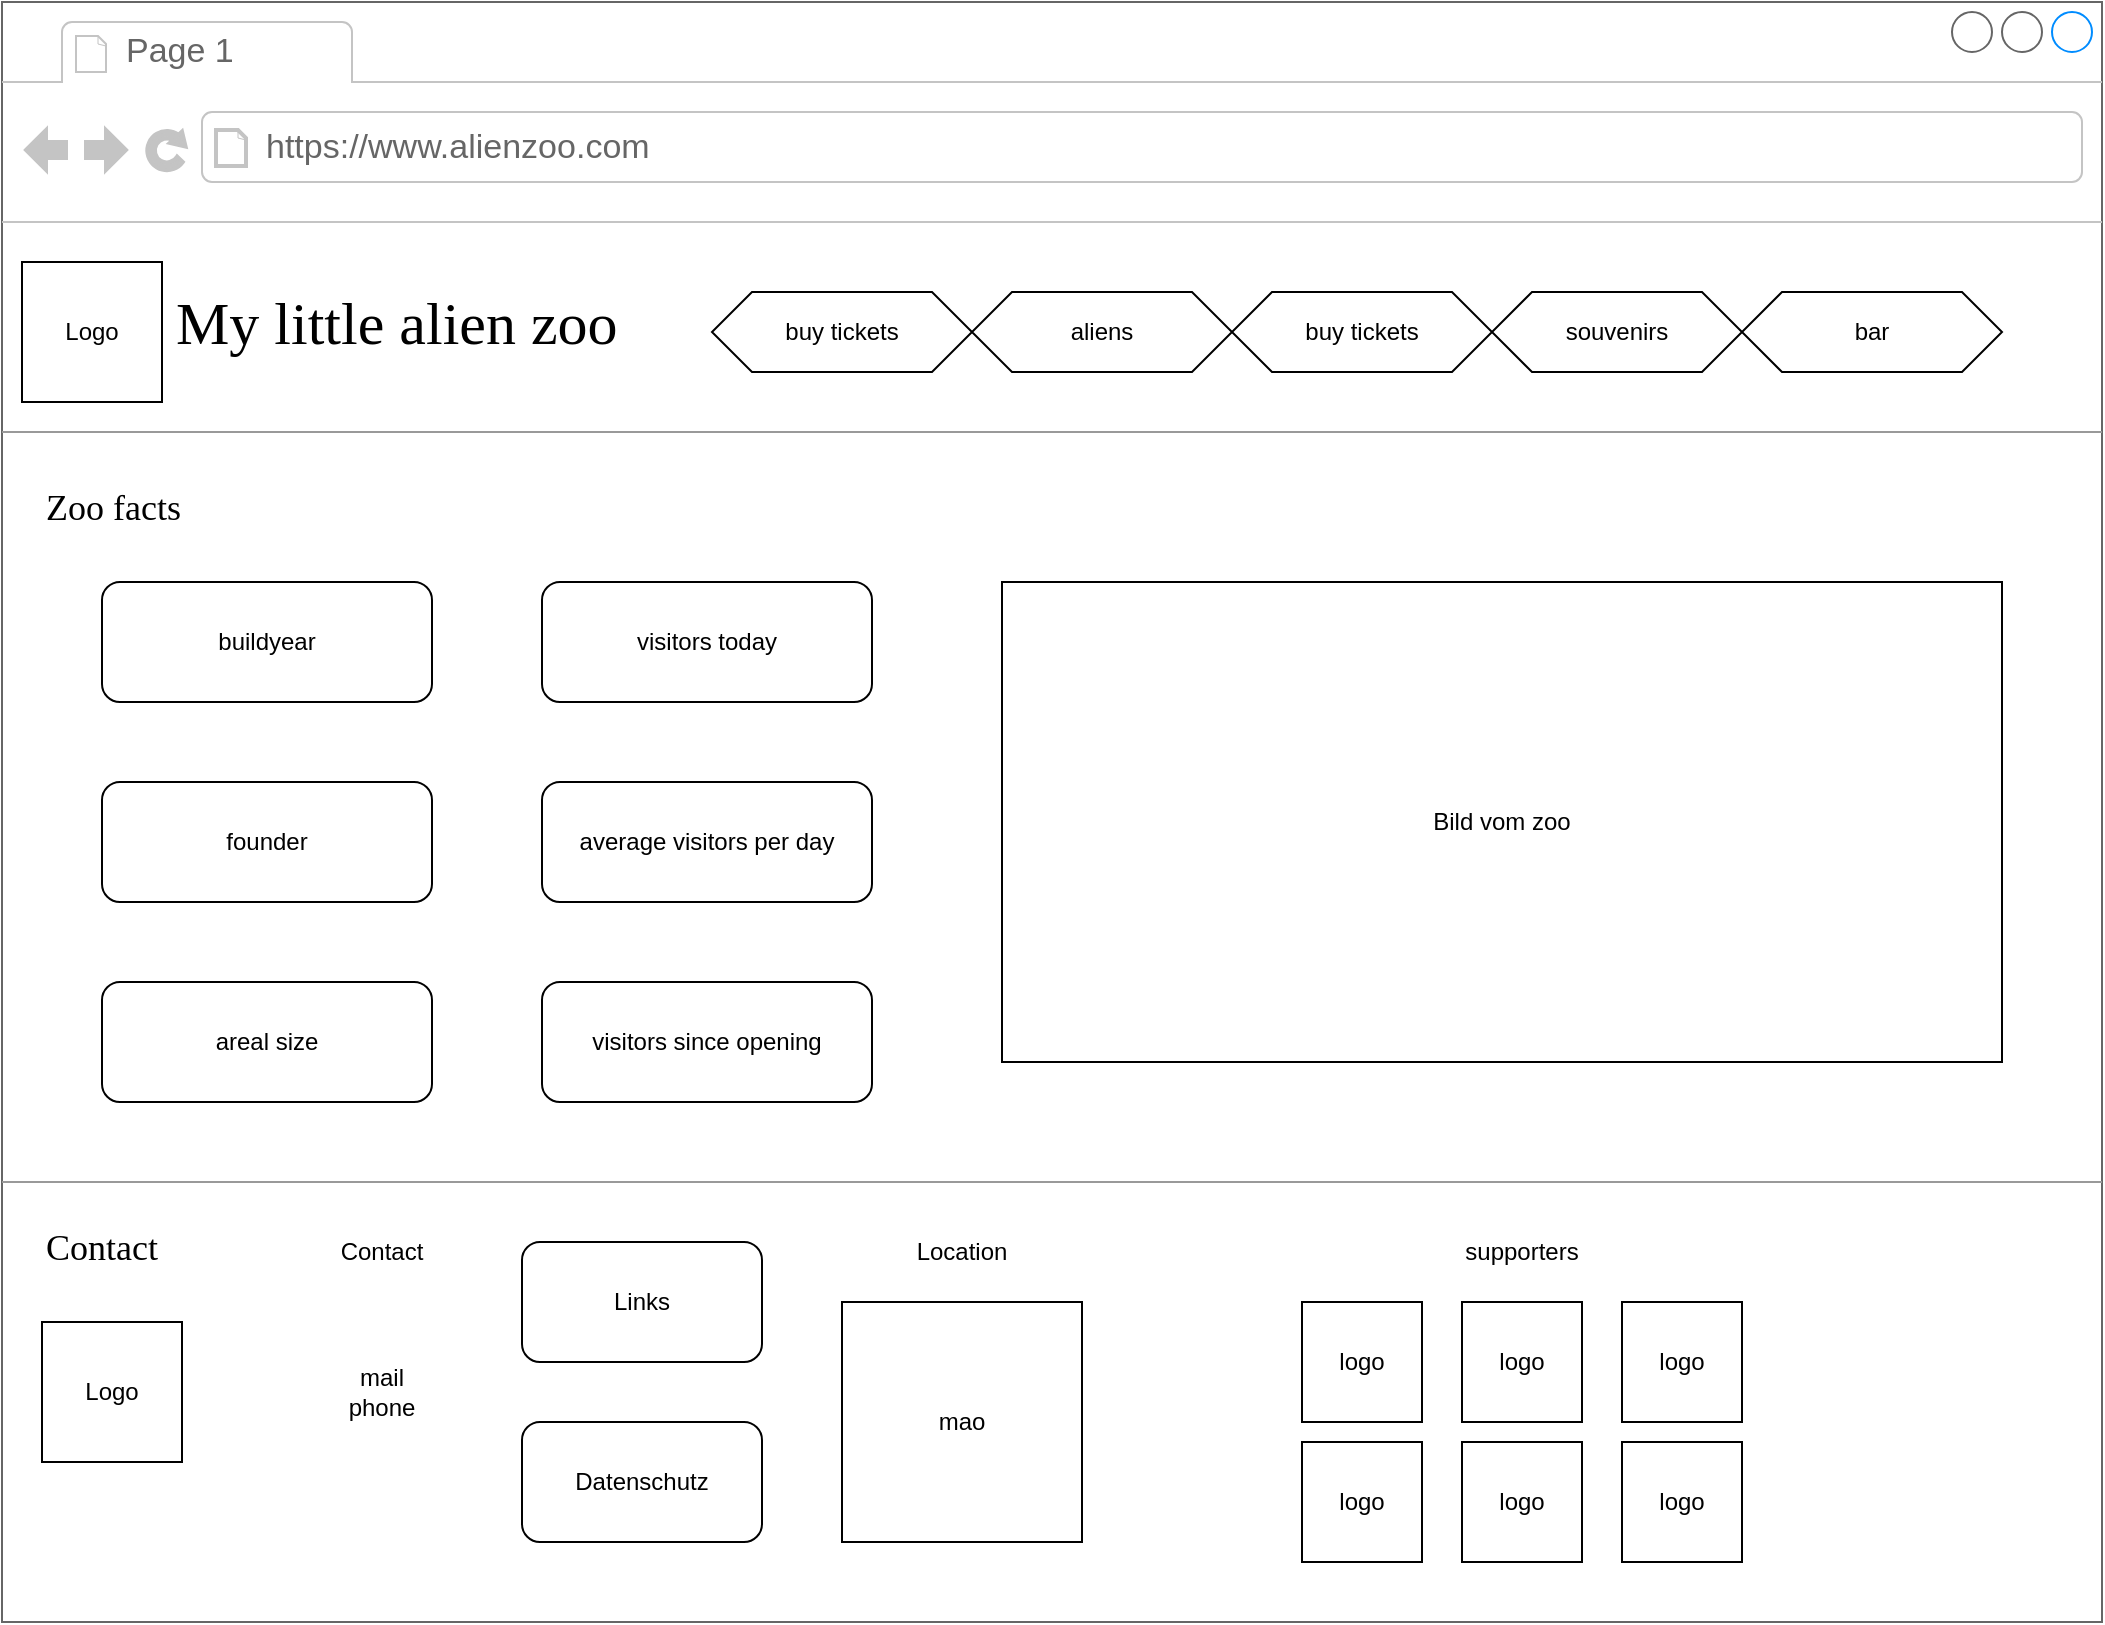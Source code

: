 <mxfile version="21.0.8" type="device" pages="7"><diagram name="Page-1" id="2cc2dc42-3aac-f2a9-1cec-7a8b7cbee084"><mxGraphModel dx="1593" dy="687" grid="1" gridSize="10" guides="1" tooltips="1" connect="1" arrows="1" fold="1" page="1" pageScale="1" pageWidth="1100" pageHeight="850" background="#ffffff" math="0" shadow="0"><root><mxCell id="0"/><mxCell id="1" parent="0"/><mxCell id="7026571954dc6520-1" value="" style="strokeWidth=1;shadow=0;dashed=0;align=center;html=1;shape=mxgraph.mockup.containers.browserWindow;rSize=0;strokeColor=#666666;mainText=,;recursiveResize=0;rounded=0;labelBackgroundColor=none;fontFamily=Verdana;fontSize=12" parent="1" vertex="1"><mxGeometry x="30" y="20" width="1050" height="810" as="geometry"/></mxCell><mxCell id="7026571954dc6520-2" value="Page 1" style="strokeWidth=1;shadow=0;dashed=0;align=center;html=1;shape=mxgraph.mockup.containers.anchor;fontSize=17;fontColor=#666666;align=left;" parent="7026571954dc6520-1" vertex="1"><mxGeometry x="60" y="12" width="110" height="26" as="geometry"/></mxCell><mxCell id="7026571954dc6520-3" value="https://www.alienzoo.com" style="strokeWidth=1;shadow=0;dashed=0;align=center;html=1;shape=mxgraph.mockup.containers.anchor;rSize=0;fontSize=17;fontColor=#666666;align=left;" parent="7026571954dc6520-1" vertex="1"><mxGeometry x="130" y="60" width="250" height="26" as="geometry"/></mxCell><mxCell id="7026571954dc6520-4" value="My little alien zoo" style="text;html=1;points=[];align=left;verticalAlign=top;spacingTop=-4;fontSize=30;fontFamily=Verdana" parent="7026571954dc6520-1" vertex="1"><mxGeometry x="85" y="140" width="340" height="50" as="geometry"/></mxCell><mxCell id="7026571954dc6520-15" value="" style="verticalLabelPosition=bottom;shadow=0;dashed=0;align=center;html=1;verticalAlign=top;strokeWidth=1;shape=mxgraph.mockup.markup.line;strokeColor=#999999;rounded=0;labelBackgroundColor=none;fillColor=#ffffff;fontFamily=Verdana;fontSize=12;fontColor=#000000;" parent="7026571954dc6520-1" vertex="1"><mxGeometry y="100" width="1050" height="230" as="geometry"/></mxCell><mxCell id="7026571954dc6520-16" value="&lt;font style=&quot;font-size: 18px;&quot;&gt;Zoo facts&lt;/font&gt;" style="text;html=1;points=[];align=left;verticalAlign=top;spacingTop=-4;fontSize=15;fontFamily=Verdana" parent="7026571954dc6520-1" vertex="1"><mxGeometry x="20" y="240" width="170" height="30" as="geometry"/></mxCell><mxCell id="7026571954dc6520-21" value="" style="verticalLabelPosition=bottom;shadow=0;dashed=0;align=center;html=1;verticalAlign=top;strokeWidth=1;shape=mxgraph.mockup.markup.line;strokeColor=#999999;rounded=0;labelBackgroundColor=none;fillColor=#ffffff;fontFamily=Verdana;fontSize=12;fontColor=#000000;" parent="7026571954dc6520-1" vertex="1"><mxGeometry y="580" width="1050" height="20" as="geometry"/></mxCell><mxCell id="7026571954dc6520-31" value="&lt;font style=&quot;font-size: 18px;&quot;&gt;Contact&lt;/font&gt;" style="text;html=1;points=[];align=left;verticalAlign=top;spacingTop=-4;fontSize=15;fontFamily=Verdana" parent="7026571954dc6520-1" vertex="1"><mxGeometry x="20" y="610" width="170" height="30" as="geometry"/></mxCell><mxCell id="jKIGO90bQiGzHTJL9nsJ-52" value="buildyear" style="rounded=1;whiteSpace=wrap;html=1;" parent="7026571954dc6520-1" vertex="1"><mxGeometry x="50" y="290" width="165" height="60" as="geometry"/></mxCell><mxCell id="jKIGO90bQiGzHTJL9nsJ-53" value="average visitors per day" style="rounded=1;whiteSpace=wrap;html=1;" parent="7026571954dc6520-1" vertex="1"><mxGeometry x="270" y="390" width="165" height="60" as="geometry"/></mxCell><mxCell id="jKIGO90bQiGzHTJL9nsJ-129" value="founder" style="rounded=1;whiteSpace=wrap;html=1;" parent="7026571954dc6520-1" vertex="1"><mxGeometry x="50" y="390" width="165" height="60" as="geometry"/></mxCell><mxCell id="jKIGO90bQiGzHTJL9nsJ-130" value="visitors since opening" style="rounded=1;whiteSpace=wrap;html=1;" parent="7026571954dc6520-1" vertex="1"><mxGeometry x="270" y="490" width="165" height="60" as="geometry"/></mxCell><mxCell id="jKIGO90bQiGzHTJL9nsJ-161" value="Bild vom zoo" style="rounded=0;whiteSpace=wrap;html=1;" parent="7026571954dc6520-1" vertex="1"><mxGeometry x="500" y="290" width="500" height="240" as="geometry"/></mxCell><mxCell id="jKIGO90bQiGzHTJL9nsJ-165" value="buy tickets" style="shape=hexagon;perimeter=hexagonPerimeter2;whiteSpace=wrap;html=1;fixedSize=1;" parent="7026571954dc6520-1" vertex="1"><mxGeometry x="355" y="145" width="130" height="40" as="geometry"/></mxCell><mxCell id="jKIGO90bQiGzHTJL9nsJ-166" value="aliens" style="shape=hexagon;perimeter=hexagonPerimeter2;whiteSpace=wrap;html=1;fixedSize=1;" parent="7026571954dc6520-1" vertex="1"><mxGeometry x="485" y="145" width="130" height="40" as="geometry"/></mxCell><mxCell id="jKIGO90bQiGzHTJL9nsJ-167" value="buy tickets" style="shape=hexagon;perimeter=hexagonPerimeter2;whiteSpace=wrap;html=1;fixedSize=1;" parent="7026571954dc6520-1" vertex="1"><mxGeometry x="615" y="145" width="130" height="40" as="geometry"/></mxCell><mxCell id="jKIGO90bQiGzHTJL9nsJ-168" value="souvenirs" style="shape=hexagon;perimeter=hexagonPerimeter2;whiteSpace=wrap;html=1;fixedSize=1;" parent="7026571954dc6520-1" vertex="1"><mxGeometry x="745" y="145" width="125" height="40" as="geometry"/></mxCell><mxCell id="jKIGO90bQiGzHTJL9nsJ-169" value="bar" style="shape=hexagon;perimeter=hexagonPerimeter2;whiteSpace=wrap;html=1;fixedSize=1;" parent="7026571954dc6520-1" vertex="1"><mxGeometry x="870" y="145" width="130" height="40" as="geometry"/></mxCell><mxCell id="jKIGO90bQiGzHTJL9nsJ-170" value="areal size" style="rounded=1;whiteSpace=wrap;html=1;" parent="7026571954dc6520-1" vertex="1"><mxGeometry x="50" y="490" width="165" height="60" as="geometry"/></mxCell><mxCell id="jKIGO90bQiGzHTJL9nsJ-171" value="visitors today" style="rounded=1;whiteSpace=wrap;html=1;" parent="7026571954dc6520-1" vertex="1"><mxGeometry x="270" y="290" width="165" height="60" as="geometry"/></mxCell><mxCell id="jKIGO90bQiGzHTJL9nsJ-179" value="Location" style="text;html=1;strokeColor=none;fillColor=none;align=center;verticalAlign=middle;whiteSpace=wrap;rounded=0;" parent="7026571954dc6520-1" vertex="1"><mxGeometry x="450" y="610" width="60" height="30" as="geometry"/></mxCell><mxCell id="jKIGO90bQiGzHTJL9nsJ-180" value="Contact" style="text;html=1;strokeColor=none;fillColor=none;align=center;verticalAlign=middle;whiteSpace=wrap;rounded=0;" parent="7026571954dc6520-1" vertex="1"><mxGeometry x="160" y="610" width="60" height="30" as="geometry"/></mxCell><mxCell id="jKIGO90bQiGzHTJL9nsJ-186" value="mail&lt;br&gt;phone" style="text;html=1;strokeColor=none;fillColor=none;align=center;verticalAlign=middle;whiteSpace=wrap;rounded=0;" parent="7026571954dc6520-1" vertex="1"><mxGeometry x="160" y="670" width="60" height="50" as="geometry"/></mxCell><mxCell id="jKIGO90bQiGzHTJL9nsJ-187" value="mao" style="whiteSpace=wrap;html=1;aspect=fixed;" parent="7026571954dc6520-1" vertex="1"><mxGeometry x="420" y="650" width="120" height="120" as="geometry"/></mxCell><mxCell id="jKIGO90bQiGzHTJL9nsJ-189" value="supporters" style="text;html=1;strokeColor=none;fillColor=none;align=center;verticalAlign=middle;whiteSpace=wrap;rounded=0;" parent="7026571954dc6520-1" vertex="1"><mxGeometry x="730" y="610" width="60" height="30" as="geometry"/></mxCell><mxCell id="jKIGO90bQiGzHTJL9nsJ-190" value="logo" style="whiteSpace=wrap;html=1;aspect=fixed;" parent="7026571954dc6520-1" vertex="1"><mxGeometry x="650" y="650" width="60" height="60" as="geometry"/></mxCell><mxCell id="jKIGO90bQiGzHTJL9nsJ-191" value="logo" style="whiteSpace=wrap;html=1;aspect=fixed;" parent="7026571954dc6520-1" vertex="1"><mxGeometry x="730" y="650" width="60" height="60" as="geometry"/></mxCell><mxCell id="jKIGO90bQiGzHTJL9nsJ-192" value="logo" style="whiteSpace=wrap;html=1;aspect=fixed;" parent="7026571954dc6520-1" vertex="1"><mxGeometry x="810" y="650" width="60" height="60" as="geometry"/></mxCell><mxCell id="jKIGO90bQiGzHTJL9nsJ-195" value="logo" style="whiteSpace=wrap;html=1;aspect=fixed;" parent="7026571954dc6520-1" vertex="1"><mxGeometry x="810" y="720" width="60" height="60" as="geometry"/></mxCell><mxCell id="jKIGO90bQiGzHTJL9nsJ-194" value="logo" style="whiteSpace=wrap;html=1;aspect=fixed;" parent="7026571954dc6520-1" vertex="1"><mxGeometry x="730" y="720" width="60" height="60" as="geometry"/></mxCell><mxCell id="jKIGO90bQiGzHTJL9nsJ-193" value="logo" style="whiteSpace=wrap;html=1;aspect=fixed;" parent="7026571954dc6520-1" vertex="1"><mxGeometry x="650" y="720" width="60" height="60" as="geometry"/></mxCell><mxCell id="l3t70T-Lw020LuPtXcpl-1" value="Logo" style="rounded=0;whiteSpace=wrap;html=1;" parent="7026571954dc6520-1" vertex="1"><mxGeometry x="20" y="660" width="70" height="70" as="geometry"/></mxCell><mxCell id="TnM95OB_lzqvpNBJ1lRK-2" value="Links" style="rounded=1;whiteSpace=wrap;html=1;" vertex="1" parent="7026571954dc6520-1"><mxGeometry x="260" y="620" width="120" height="60" as="geometry"/></mxCell><mxCell id="TnM95OB_lzqvpNBJ1lRK-3" value="Datenschutz" style="rounded=1;whiteSpace=wrap;html=1;" vertex="1" parent="7026571954dc6520-1"><mxGeometry x="260" y="710" width="120" height="60" as="geometry"/></mxCell><mxCell id="EZe0FIl_mJ7a_PIFD2_K-1" value="Logo" style="rounded=0;whiteSpace=wrap;html=1;" parent="1" vertex="1"><mxGeometry x="40" y="150" width="70" height="70" as="geometry"/></mxCell></root></mxGraphModel></diagram><diagram id="PXtI1vAeD46sE6K_S6Q1" name="Seite-2"><mxGraphModel dx="1354" dy="584" grid="1" gridSize="10" guides="1" tooltips="1" connect="1" arrows="1" fold="1" page="1" pageScale="1" pageWidth="827" pageHeight="1169" math="0" shadow="0"><root><mxCell id="0"/><mxCell id="1" parent="0"/><mxCell id="lfJkkpYyjZGp5Hx4VdM7-1" value="" style="strokeWidth=1;shadow=0;dashed=0;align=center;html=1;shape=mxgraph.mockup.containers.browserWindow;rSize=0;strokeColor=#666666;mainText=,;recursiveResize=0;rounded=0;labelBackgroundColor=none;fontFamily=Verdana;fontSize=12" parent="1" vertex="1"><mxGeometry x="30" y="20" width="1050" height="810" as="geometry"/></mxCell><mxCell id="lfJkkpYyjZGp5Hx4VdM7-2" value="Page 2" style="strokeWidth=1;shadow=0;dashed=0;align=center;html=1;shape=mxgraph.mockup.containers.anchor;fontSize=17;fontColor=#666666;align=left;" parent="lfJkkpYyjZGp5Hx4VdM7-1" vertex="1"><mxGeometry x="60" y="12" width="110" height="26" as="geometry"/></mxCell><mxCell id="lfJkkpYyjZGp5Hx4VdM7-3" value="https://www.alienzoo.com" style="strokeWidth=1;shadow=0;dashed=0;align=center;html=1;shape=mxgraph.mockup.containers.anchor;rSize=0;fontSize=17;fontColor=#666666;align=left;" parent="lfJkkpYyjZGp5Hx4VdM7-1" vertex="1"><mxGeometry x="130" y="60" width="250" height="26" as="geometry"/></mxCell><mxCell id="lfJkkpYyjZGp5Hx4VdM7-4" value="My little alien zoo" style="text;html=1;points=[];align=left;verticalAlign=top;spacingTop=-4;fontSize=30;fontFamily=Verdana" parent="lfJkkpYyjZGp5Hx4VdM7-1" vertex="1"><mxGeometry x="85" y="140" width="340" height="50" as="geometry"/></mxCell><mxCell id="lfJkkpYyjZGp5Hx4VdM7-5" value="" style="verticalLabelPosition=bottom;shadow=0;dashed=0;align=center;html=1;verticalAlign=top;strokeWidth=1;shape=mxgraph.mockup.markup.line;strokeColor=#999999;rounded=0;labelBackgroundColor=none;fillColor=#ffffff;fontFamily=Verdana;fontSize=12;fontColor=#000000;" parent="lfJkkpYyjZGp5Hx4VdM7-1" vertex="1"><mxGeometry y="100" width="1050" height="230" as="geometry"/></mxCell><mxCell id="lfJkkpYyjZGp5Hx4VdM7-6" value="&lt;font style=&quot;font-size: 18px;&quot;&gt;Buy tickets&lt;/font&gt;" style="text;html=1;points=[];align=left;verticalAlign=top;spacingTop=-4;fontSize=15;fontFamily=Verdana" parent="lfJkkpYyjZGp5Hx4VdM7-1" vertex="1"><mxGeometry x="20" y="240" width="170" height="30" as="geometry"/></mxCell><mxCell id="lfJkkpYyjZGp5Hx4VdM7-7" value="" style="verticalLabelPosition=bottom;shadow=0;dashed=0;align=center;html=1;verticalAlign=top;strokeWidth=1;shape=mxgraph.mockup.markup.line;strokeColor=#999999;rounded=0;labelBackgroundColor=none;fillColor=#ffffff;fontFamily=Verdana;fontSize=12;fontColor=#000000;" parent="lfJkkpYyjZGp5Hx4VdM7-1" vertex="1"><mxGeometry y="580" width="1050" height="20" as="geometry"/></mxCell><mxCell id="lfJkkpYyjZGp5Hx4VdM7-8" value="&lt;font style=&quot;font-size: 18px;&quot;&gt;Contact&lt;/font&gt;" style="text;html=1;points=[];align=left;verticalAlign=top;spacingTop=-4;fontSize=15;fontFamily=Verdana" parent="lfJkkpYyjZGp5Hx4VdM7-1" vertex="1"><mxGeometry x="20" y="610" width="170" height="30" as="geometry"/></mxCell><mxCell id="lfJkkpYyjZGp5Hx4VdM7-14" value="buy tickets" style="shape=hexagon;perimeter=hexagonPerimeter2;whiteSpace=wrap;html=1;fixedSize=1;" parent="lfJkkpYyjZGp5Hx4VdM7-1" vertex="1"><mxGeometry x="355" y="145" width="130" height="40" as="geometry"/></mxCell><mxCell id="lfJkkpYyjZGp5Hx4VdM7-15" value="aliens" style="shape=hexagon;perimeter=hexagonPerimeter2;whiteSpace=wrap;html=1;fixedSize=1;" parent="lfJkkpYyjZGp5Hx4VdM7-1" vertex="1"><mxGeometry x="485" y="145" width="130" height="40" as="geometry"/></mxCell><mxCell id="lfJkkpYyjZGp5Hx4VdM7-16" value="buy tickets" style="shape=hexagon;perimeter=hexagonPerimeter2;whiteSpace=wrap;html=1;fixedSize=1;" parent="lfJkkpYyjZGp5Hx4VdM7-1" vertex="1"><mxGeometry x="615" y="145" width="130" height="40" as="geometry"/></mxCell><mxCell id="lfJkkpYyjZGp5Hx4VdM7-17" value="souvenirs" style="shape=hexagon;perimeter=hexagonPerimeter2;whiteSpace=wrap;html=1;fixedSize=1;" parent="lfJkkpYyjZGp5Hx4VdM7-1" vertex="1"><mxGeometry x="745" y="145" width="125" height="40" as="geometry"/></mxCell><mxCell id="lfJkkpYyjZGp5Hx4VdM7-18" value="bar" style="shape=hexagon;perimeter=hexagonPerimeter2;whiteSpace=wrap;html=1;fixedSize=1;" parent="lfJkkpYyjZGp5Hx4VdM7-1" vertex="1"><mxGeometry x="870" y="145" width="130" height="40" as="geometry"/></mxCell><mxCell id="lfJkkpYyjZGp5Hx4VdM7-21" value="Location" style="text;html=1;strokeColor=none;fillColor=none;align=center;verticalAlign=middle;whiteSpace=wrap;rounded=0;" parent="lfJkkpYyjZGp5Hx4VdM7-1" vertex="1"><mxGeometry x="450" y="610" width="60" height="30" as="geometry"/></mxCell><mxCell id="lfJkkpYyjZGp5Hx4VdM7-22" value="Contact" style="text;html=1;strokeColor=none;fillColor=none;align=center;verticalAlign=middle;whiteSpace=wrap;rounded=0;" parent="lfJkkpYyjZGp5Hx4VdM7-1" vertex="1"><mxGeometry x="160" y="610" width="60" height="30" as="geometry"/></mxCell><mxCell id="lfJkkpYyjZGp5Hx4VdM7-23" value="mail&lt;br&gt;phone" style="text;html=1;strokeColor=none;fillColor=none;align=center;verticalAlign=middle;whiteSpace=wrap;rounded=0;" parent="lfJkkpYyjZGp5Hx4VdM7-1" vertex="1"><mxGeometry x="160" y="670" width="60" height="50" as="geometry"/></mxCell><mxCell id="lfJkkpYyjZGp5Hx4VdM7-24" value="mao" style="whiteSpace=wrap;html=1;aspect=fixed;" parent="lfJkkpYyjZGp5Hx4VdM7-1" vertex="1"><mxGeometry x="420" y="650" width="120" height="120" as="geometry"/></mxCell><mxCell id="lfJkkpYyjZGp5Hx4VdM7-25" value="supporters" style="text;html=1;strokeColor=none;fillColor=none;align=center;verticalAlign=middle;whiteSpace=wrap;rounded=0;" parent="lfJkkpYyjZGp5Hx4VdM7-1" vertex="1"><mxGeometry x="730" y="610" width="60" height="30" as="geometry"/></mxCell><mxCell id="lfJkkpYyjZGp5Hx4VdM7-26" value="logo" style="whiteSpace=wrap;html=1;aspect=fixed;" parent="lfJkkpYyjZGp5Hx4VdM7-1" vertex="1"><mxGeometry x="650" y="650" width="60" height="60" as="geometry"/></mxCell><mxCell id="lfJkkpYyjZGp5Hx4VdM7-27" value="logo" style="whiteSpace=wrap;html=1;aspect=fixed;" parent="lfJkkpYyjZGp5Hx4VdM7-1" vertex="1"><mxGeometry x="730" y="650" width="60" height="60" as="geometry"/></mxCell><mxCell id="lfJkkpYyjZGp5Hx4VdM7-28" value="logo" style="whiteSpace=wrap;html=1;aspect=fixed;" parent="lfJkkpYyjZGp5Hx4VdM7-1" vertex="1"><mxGeometry x="810" y="650" width="60" height="60" as="geometry"/></mxCell><mxCell id="lfJkkpYyjZGp5Hx4VdM7-29" value="logo" style="whiteSpace=wrap;html=1;aspect=fixed;" parent="lfJkkpYyjZGp5Hx4VdM7-1" vertex="1"><mxGeometry x="810" y="720" width="60" height="60" as="geometry"/></mxCell><mxCell id="lfJkkpYyjZGp5Hx4VdM7-30" value="logo" style="whiteSpace=wrap;html=1;aspect=fixed;" parent="lfJkkpYyjZGp5Hx4VdM7-1" vertex="1"><mxGeometry x="730" y="720" width="60" height="60" as="geometry"/></mxCell><mxCell id="lfJkkpYyjZGp5Hx4VdM7-31" value="logo" style="whiteSpace=wrap;html=1;aspect=fixed;" parent="lfJkkpYyjZGp5Hx4VdM7-1" vertex="1"><mxGeometry x="650" y="720" width="60" height="60" as="geometry"/></mxCell><mxCell id="lfJkkpYyjZGp5Hx4VdM7-61" value="" style="shape=tableRow;horizontal=0;startSize=0;swimlaneHead=0;swimlaneBody=0;top=0;left=0;bottom=0;right=0;collapsible=0;dropTarget=0;fillColor=none;points=[[0,0.5],[1,0.5]];portConstraint=eastwest;strokeColor=inherit;fontSize=16;" parent="lfJkkpYyjZGp5Hx4VdM7-1" vertex="1"><mxGeometry x="290" y="470" width="360" height="30" as="geometry"/></mxCell><mxCell id="lfJkkpYyjZGp5Hx4VdM7-51" value="Prices" style="shape=table;startSize=30;container=1;collapsible=0;childLayout=tableLayout;fixedRows=1;rowLines=0;fontStyle=0;strokeColor=default;fontSize=16;" parent="lfJkkpYyjZGp5Hx4VdM7-1" vertex="1"><mxGeometry x="40" y="310" width="610" height="180" as="geometry"/></mxCell><mxCell id="lfJkkpYyjZGp5Hx4VdM7-52" value="" style="shape=tableRow;horizontal=0;startSize=0;swimlaneHead=0;swimlaneBody=0;top=0;left=0;bottom=0;right=0;collapsible=0;dropTarget=0;fillColor=none;points=[[0,0.5],[1,0.5]];portConstraint=eastwest;strokeColor=inherit;fontSize=16;" parent="lfJkkpYyjZGp5Hx4VdM7-51" vertex="1"><mxGeometry y="30" width="610" height="30" as="geometry"/></mxCell><mxCell id="lfJkkpYyjZGp5Hx4VdM7-53" value="Kids" style="shape=partialRectangle;html=1;whiteSpace=wrap;connectable=0;fillColor=none;top=0;left=0;bottom=0;right=0;overflow=hidden;pointerEvents=1;strokeColor=inherit;fontSize=16;" parent="lfJkkpYyjZGp5Hx4VdM7-52" vertex="1"><mxGeometry width="200" height="30" as="geometry"><mxRectangle width="200" height="30" as="alternateBounds"/></mxGeometry></mxCell><mxCell id="lfJkkpYyjZGp5Hx4VdM7-54" value="6-15" style="shape=partialRectangle;html=1;whiteSpace=wrap;connectable=0;fillColor=none;top=0;left=0;bottom=0;right=0;align=left;spacingLeft=6;overflow=hidden;strokeColor=inherit;fontSize=16;" parent="lfJkkpYyjZGp5Hx4VdM7-52" vertex="1"><mxGeometry x="200" width="200" height="30" as="geometry"><mxRectangle width="200" height="30" as="alternateBounds"/></mxGeometry></mxCell><mxCell id="lfJkkpYyjZGp5Hx4VdM7-70" value="15 CHF" style="shape=partialRectangle;html=1;whiteSpace=wrap;connectable=0;fillColor=none;top=0;left=0;bottom=0;right=0;align=left;spacingLeft=6;overflow=hidden;strokeColor=inherit;fontSize=16;" parent="lfJkkpYyjZGp5Hx4VdM7-52" vertex="1"><mxGeometry x="400" width="210" height="30" as="geometry"><mxRectangle width="210" height="30" as="alternateBounds"/></mxGeometry></mxCell><mxCell id="lfJkkpYyjZGp5Hx4VdM7-55" value="" style="shape=tableRow;horizontal=0;startSize=0;swimlaneHead=0;swimlaneBody=0;top=0;left=0;bottom=0;right=0;collapsible=0;dropTarget=0;fillColor=none;points=[[0,0.5],[1,0.5]];portConstraint=eastwest;strokeColor=inherit;fontSize=16;" parent="lfJkkpYyjZGp5Hx4VdM7-51" vertex="1"><mxGeometry y="60" width="610" height="30" as="geometry"/></mxCell><mxCell id="lfJkkpYyjZGp5Hx4VdM7-56" value="Youth" style="shape=partialRectangle;html=1;whiteSpace=wrap;connectable=0;fillColor=none;top=0;left=0;bottom=0;right=0;overflow=hidden;strokeColor=inherit;fontSize=16;" parent="lfJkkpYyjZGp5Hx4VdM7-55" vertex="1"><mxGeometry width="200" height="30" as="geometry"><mxRectangle width="200" height="30" as="alternateBounds"/></mxGeometry></mxCell><mxCell id="lfJkkpYyjZGp5Hx4VdM7-57" value="16-21" style="shape=partialRectangle;html=1;whiteSpace=wrap;connectable=0;fillColor=none;top=0;left=0;bottom=0;right=0;align=left;spacingLeft=6;overflow=hidden;strokeColor=inherit;fontSize=16;" parent="lfJkkpYyjZGp5Hx4VdM7-55" vertex="1"><mxGeometry x="200" width="200" height="30" as="geometry"><mxRectangle width="200" height="30" as="alternateBounds"/></mxGeometry></mxCell><mxCell id="lfJkkpYyjZGp5Hx4VdM7-71" value="23 CHF" style="shape=partialRectangle;html=1;whiteSpace=wrap;connectable=0;fillColor=none;top=0;left=0;bottom=0;right=0;align=left;spacingLeft=6;overflow=hidden;strokeColor=inherit;fontSize=16;" parent="lfJkkpYyjZGp5Hx4VdM7-55" vertex="1"><mxGeometry x="400" width="210" height="30" as="geometry"><mxRectangle width="210" height="30" as="alternateBounds"/></mxGeometry></mxCell><mxCell id="lfJkkpYyjZGp5Hx4VdM7-58" value="" style="shape=tableRow;horizontal=0;startSize=0;swimlaneHead=0;swimlaneBody=0;top=0;left=0;bottom=0;right=0;collapsible=0;dropTarget=0;fillColor=none;points=[[0,0.5],[1,0.5]];portConstraint=eastwest;strokeColor=inherit;fontSize=16;" parent="lfJkkpYyjZGp5Hx4VdM7-51" vertex="1"><mxGeometry y="90" width="610" height="30" as="geometry"/></mxCell><mxCell id="lfJkkpYyjZGp5Hx4VdM7-59" value="Adults" style="shape=partialRectangle;html=1;whiteSpace=wrap;connectable=0;fillColor=none;top=0;left=0;bottom=0;right=0;overflow=hidden;strokeColor=inherit;fontSize=16;" parent="lfJkkpYyjZGp5Hx4VdM7-58" vertex="1"><mxGeometry width="200" height="30" as="geometry"><mxRectangle width="200" height="30" as="alternateBounds"/></mxGeometry></mxCell><mxCell id="lfJkkpYyjZGp5Hx4VdM7-60" value="21+" style="shape=partialRectangle;html=1;whiteSpace=wrap;connectable=0;fillColor=none;top=0;left=0;bottom=0;right=0;align=left;spacingLeft=6;overflow=hidden;strokeColor=inherit;fontSize=16;" parent="lfJkkpYyjZGp5Hx4VdM7-58" vertex="1"><mxGeometry x="200" width="200" height="30" as="geometry"><mxRectangle width="200" height="30" as="alternateBounds"/></mxGeometry></mxCell><mxCell id="lfJkkpYyjZGp5Hx4VdM7-72" value="28 CHF&amp;nbsp;" style="shape=partialRectangle;html=1;whiteSpace=wrap;connectable=0;fillColor=none;top=0;left=0;bottom=0;right=0;align=left;spacingLeft=6;overflow=hidden;strokeColor=inherit;fontSize=16;" parent="lfJkkpYyjZGp5Hx4VdM7-58" vertex="1"><mxGeometry x="400" width="210" height="30" as="geometry"><mxRectangle width="210" height="30" as="alternateBounds"/></mxGeometry></mxCell><mxCell id="lfJkkpYyjZGp5Hx4VdM7-64" style="shape=tableRow;horizontal=0;startSize=0;swimlaneHead=0;swimlaneBody=0;top=0;left=0;bottom=0;right=0;collapsible=0;dropTarget=0;fillColor=none;points=[[0,0.5],[1,0.5]];portConstraint=eastwest;strokeColor=inherit;fontSize=16;" parent="lfJkkpYyjZGp5Hx4VdM7-51" vertex="1"><mxGeometry y="120" width="610" height="30" as="geometry"/></mxCell><mxCell id="lfJkkpYyjZGp5Hx4VdM7-65" value="Family" style="shape=partialRectangle;html=1;whiteSpace=wrap;connectable=0;fillColor=none;top=0;left=0;bottom=0;right=0;overflow=hidden;strokeColor=inherit;fontSize=16;" parent="lfJkkpYyjZGp5Hx4VdM7-64" vertex="1"><mxGeometry width="200" height="30" as="geometry"><mxRectangle width="200" height="30" as="alternateBounds"/></mxGeometry></mxCell><mxCell id="lfJkkpYyjZGp5Hx4VdM7-66" value="5 persons" style="shape=partialRectangle;html=1;whiteSpace=wrap;connectable=0;fillColor=none;top=0;left=0;bottom=0;right=0;align=left;spacingLeft=6;overflow=hidden;strokeColor=inherit;fontSize=16;" parent="lfJkkpYyjZGp5Hx4VdM7-64" vertex="1"><mxGeometry x="200" width="200" height="30" as="geometry"><mxRectangle width="200" height="30" as="alternateBounds"/></mxGeometry></mxCell><mxCell id="lfJkkpYyjZGp5Hx4VdM7-73" value="75 CHF" style="shape=partialRectangle;html=1;whiteSpace=wrap;connectable=0;fillColor=none;top=0;left=0;bottom=0;right=0;align=left;spacingLeft=6;overflow=hidden;strokeColor=inherit;fontSize=16;" parent="lfJkkpYyjZGp5Hx4VdM7-64" vertex="1"><mxGeometry x="400" width="210" height="30" as="geometry"><mxRectangle width="210" height="30" as="alternateBounds"/></mxGeometry></mxCell><mxCell id="lfJkkpYyjZGp5Hx4VdM7-67" style="shape=tableRow;horizontal=0;startSize=0;swimlaneHead=0;swimlaneBody=0;top=0;left=0;bottom=0;right=0;collapsible=0;dropTarget=0;fillColor=none;points=[[0,0.5],[1,0.5]];portConstraint=eastwest;strokeColor=inherit;fontSize=16;" parent="lfJkkpYyjZGp5Hx4VdM7-51" vertex="1"><mxGeometry y="150" width="610" height="30" as="geometry"/></mxCell><mxCell id="lfJkkpYyjZGp5Hx4VdM7-68" value="Group" style="shape=partialRectangle;html=1;whiteSpace=wrap;connectable=0;fillColor=none;top=0;left=0;bottom=0;right=0;overflow=hidden;strokeColor=inherit;fontSize=16;" parent="lfJkkpYyjZGp5Hx4VdM7-67" vertex="1"><mxGeometry width="200" height="30" as="geometry"><mxRectangle width="200" height="30" as="alternateBounds"/></mxGeometry></mxCell><mxCell id="lfJkkpYyjZGp5Hx4VdM7-69" value="5+ persons" style="shape=partialRectangle;html=1;whiteSpace=wrap;connectable=0;fillColor=none;top=0;left=0;bottom=0;right=0;align=left;spacingLeft=6;overflow=hidden;strokeColor=inherit;fontSize=16;" parent="lfJkkpYyjZGp5Hx4VdM7-67" vertex="1"><mxGeometry x="200" width="200" height="30" as="geometry"><mxRectangle width="200" height="30" as="alternateBounds"/></mxGeometry></mxCell><mxCell id="lfJkkpYyjZGp5Hx4VdM7-74" value="15 CHF each" style="shape=partialRectangle;html=1;whiteSpace=wrap;connectable=0;fillColor=none;top=0;left=0;bottom=0;right=0;align=left;spacingLeft=6;overflow=hidden;strokeColor=inherit;fontSize=16;" parent="lfJkkpYyjZGp5Hx4VdM7-67" vertex="1"><mxGeometry x="400" width="210" height="30" as="geometry"><mxRectangle width="210" height="30" as="alternateBounds"/></mxGeometry></mxCell><mxCell id="lfJkkpYyjZGp5Hx4VdM7-86" value="Buy tickets" style="rounded=1;whiteSpace=wrap;html=1;" parent="lfJkkpYyjZGp5Hx4VdM7-1" vertex="1"><mxGeometry x="700" y="310" width="280" height="70" as="geometry"/></mxCell><mxCell id="lfJkkpYyjZGp5Hx4VdM7-87" value="zoo bild" style="rounded=0;whiteSpace=wrap;html=1;" parent="lfJkkpYyjZGp5Hx4VdM7-1" vertex="1"><mxGeometry x="700" y="410" width="280" height="80" as="geometry"/></mxCell><mxCell id="j-cgjeI919ExcWIayQHL-1" value="Logo" style="rounded=0;whiteSpace=wrap;html=1;" parent="lfJkkpYyjZGp5Hx4VdM7-1" vertex="1"><mxGeometry x="20" y="660" width="70" height="70" as="geometry"/></mxCell><mxCell id="Mlhm3unMi2PTjTNK69ue-1" value="Logo" style="rounded=0;whiteSpace=wrap;html=1;" parent="1" vertex="1"><mxGeometry x="40" y="150" width="70" height="70" as="geometry"/></mxCell><mxCell id="NJMVz6iucb1jkl4ugafG-1" value="Links" style="rounded=1;whiteSpace=wrap;html=1;" vertex="1" parent="1"><mxGeometry x="290" y="640" width="120" height="60" as="geometry"/></mxCell><mxCell id="NJMVz6iucb1jkl4ugafG-2" value="Datenschutz" style="rounded=1;whiteSpace=wrap;html=1;" vertex="1" parent="1"><mxGeometry x="290" y="730" width="120" height="60" as="geometry"/></mxCell></root></mxGraphModel></diagram><diagram id="csTme-gGPNHQH3SdQsCp" name="Seite-3"><mxGraphModel dx="1354" dy="584" grid="1" gridSize="10" guides="1" tooltips="1" connect="1" arrows="1" fold="1" page="1" pageScale="1" pageWidth="827" pageHeight="1169" math="0" shadow="0"><root><mxCell id="0"/><mxCell id="1" parent="0"/><mxCell id="uGnrJLuc9rbKwyyu4V5_-1" value="" style="strokeWidth=1;shadow=0;dashed=0;align=center;html=1;shape=mxgraph.mockup.containers.browserWindow;rSize=0;strokeColor=#666666;mainText=,;recursiveResize=0;rounded=0;labelBackgroundColor=none;fontFamily=Verdana;fontSize=12" parent="1" vertex="1"><mxGeometry x="30" y="20" width="1050" height="810" as="geometry"/></mxCell><mxCell id="uGnrJLuc9rbKwyyu4V5_-2" value="Page 3" style="strokeWidth=1;shadow=0;dashed=0;align=center;html=1;shape=mxgraph.mockup.containers.anchor;fontSize=17;fontColor=#666666;align=left;" parent="uGnrJLuc9rbKwyyu4V5_-1" vertex="1"><mxGeometry x="60" y="12" width="110" height="26" as="geometry"/></mxCell><mxCell id="uGnrJLuc9rbKwyyu4V5_-3" value="https://www.alienzoo.com" style="strokeWidth=1;shadow=0;dashed=0;align=center;html=1;shape=mxgraph.mockup.containers.anchor;rSize=0;fontSize=17;fontColor=#666666;align=left;" parent="uGnrJLuc9rbKwyyu4V5_-1" vertex="1"><mxGeometry x="130" y="60" width="250" height="26" as="geometry"/></mxCell><mxCell id="uGnrJLuc9rbKwyyu4V5_-4" value="My little alien zoo" style="text;html=1;points=[];align=left;verticalAlign=top;spacingTop=-4;fontSize=30;fontFamily=Verdana" parent="uGnrJLuc9rbKwyyu4V5_-1" vertex="1"><mxGeometry x="85" y="140" width="340" height="50" as="geometry"/></mxCell><mxCell id="uGnrJLuc9rbKwyyu4V5_-5" value="" style="verticalLabelPosition=bottom;shadow=0;dashed=0;align=center;html=1;verticalAlign=top;strokeWidth=1;shape=mxgraph.mockup.markup.line;strokeColor=#999999;rounded=0;labelBackgroundColor=none;fillColor=#ffffff;fontFamily=Verdana;fontSize=12;fontColor=#000000;" parent="uGnrJLuc9rbKwyyu4V5_-1" vertex="1"><mxGeometry y="100" width="1050" height="230" as="geometry"/></mxCell><mxCell id="uGnrJLuc9rbKwyyu4V5_-6" value="&lt;font style=&quot;font-size: 18px;&quot;&gt;aliens&lt;/font&gt;" style="text;html=1;points=[];align=left;verticalAlign=top;spacingTop=-4;fontSize=15;fontFamily=Verdana" parent="uGnrJLuc9rbKwyyu4V5_-1" vertex="1"><mxGeometry x="20" y="240" width="170" height="30" as="geometry"/></mxCell><mxCell id="uGnrJLuc9rbKwyyu4V5_-7" value="" style="verticalLabelPosition=bottom;shadow=0;dashed=0;align=center;html=1;verticalAlign=top;strokeWidth=1;shape=mxgraph.mockup.markup.line;strokeColor=#999999;rounded=0;labelBackgroundColor=none;fillColor=#ffffff;fontFamily=Verdana;fontSize=12;fontColor=#000000;" parent="uGnrJLuc9rbKwyyu4V5_-1" vertex="1"><mxGeometry y="580" width="1050" height="20" as="geometry"/></mxCell><mxCell id="uGnrJLuc9rbKwyyu4V5_-8" value="&lt;font style=&quot;font-size: 18px;&quot;&gt;Contact&lt;/font&gt;" style="text;html=1;points=[];align=left;verticalAlign=top;spacingTop=-4;fontSize=15;fontFamily=Verdana" parent="uGnrJLuc9rbKwyyu4V5_-1" vertex="1"><mxGeometry x="20" y="610" width="170" height="30" as="geometry"/></mxCell><mxCell id="uGnrJLuc9rbKwyyu4V5_-14" value="buy tickets" style="shape=hexagon;perimeter=hexagonPerimeter2;whiteSpace=wrap;html=1;fixedSize=1;" parent="uGnrJLuc9rbKwyyu4V5_-1" vertex="1"><mxGeometry x="355" y="145" width="130" height="40" as="geometry"/></mxCell><mxCell id="uGnrJLuc9rbKwyyu4V5_-15" value="aliens" style="shape=hexagon;perimeter=hexagonPerimeter2;whiteSpace=wrap;html=1;fixedSize=1;" parent="uGnrJLuc9rbKwyyu4V5_-1" vertex="1"><mxGeometry x="485" y="145" width="130" height="40" as="geometry"/></mxCell><mxCell id="uGnrJLuc9rbKwyyu4V5_-16" value="buy tickets" style="shape=hexagon;perimeter=hexagonPerimeter2;whiteSpace=wrap;html=1;fixedSize=1;" parent="uGnrJLuc9rbKwyyu4V5_-1" vertex="1"><mxGeometry x="615" y="145" width="130" height="40" as="geometry"/></mxCell><mxCell id="uGnrJLuc9rbKwyyu4V5_-17" value="souvenirs" style="shape=hexagon;perimeter=hexagonPerimeter2;whiteSpace=wrap;html=1;fixedSize=1;" parent="uGnrJLuc9rbKwyyu4V5_-1" vertex="1"><mxGeometry x="745" y="145" width="125" height="40" as="geometry"/></mxCell><mxCell id="uGnrJLuc9rbKwyyu4V5_-18" value="bar" style="shape=hexagon;perimeter=hexagonPerimeter2;whiteSpace=wrap;html=1;fixedSize=1;" parent="uGnrJLuc9rbKwyyu4V5_-1" vertex="1"><mxGeometry x="870" y="145" width="130" height="40" as="geometry"/></mxCell><mxCell id="uGnrJLuc9rbKwyyu4V5_-21" value="Location" style="text;html=1;strokeColor=none;fillColor=none;align=center;verticalAlign=middle;whiteSpace=wrap;rounded=0;" parent="uGnrJLuc9rbKwyyu4V5_-1" vertex="1"><mxGeometry x="450" y="610" width="60" height="30" as="geometry"/></mxCell><mxCell id="uGnrJLuc9rbKwyyu4V5_-22" value="Contact" style="text;html=1;strokeColor=none;fillColor=none;align=center;verticalAlign=middle;whiteSpace=wrap;rounded=0;" parent="uGnrJLuc9rbKwyyu4V5_-1" vertex="1"><mxGeometry x="160" y="610" width="60" height="30" as="geometry"/></mxCell><mxCell id="uGnrJLuc9rbKwyyu4V5_-23" value="mail&lt;br&gt;phone" style="text;html=1;strokeColor=none;fillColor=none;align=center;verticalAlign=middle;whiteSpace=wrap;rounded=0;" parent="uGnrJLuc9rbKwyyu4V5_-1" vertex="1"><mxGeometry x="160" y="670" width="60" height="50" as="geometry"/></mxCell><mxCell id="uGnrJLuc9rbKwyyu4V5_-24" value="mao" style="whiteSpace=wrap;html=1;aspect=fixed;" parent="uGnrJLuc9rbKwyyu4V5_-1" vertex="1"><mxGeometry x="420" y="650" width="120" height="120" as="geometry"/></mxCell><mxCell id="uGnrJLuc9rbKwyyu4V5_-25" value="supporters" style="text;html=1;strokeColor=none;fillColor=none;align=center;verticalAlign=middle;whiteSpace=wrap;rounded=0;" parent="uGnrJLuc9rbKwyyu4V5_-1" vertex="1"><mxGeometry x="730" y="610" width="60" height="30" as="geometry"/></mxCell><mxCell id="uGnrJLuc9rbKwyyu4V5_-26" value="logo" style="whiteSpace=wrap;html=1;aspect=fixed;" parent="uGnrJLuc9rbKwyyu4V5_-1" vertex="1"><mxGeometry x="650" y="650" width="60" height="60" as="geometry"/></mxCell><mxCell id="uGnrJLuc9rbKwyyu4V5_-27" value="logo" style="whiteSpace=wrap;html=1;aspect=fixed;" parent="uGnrJLuc9rbKwyyu4V5_-1" vertex="1"><mxGeometry x="730" y="650" width="60" height="60" as="geometry"/></mxCell><mxCell id="uGnrJLuc9rbKwyyu4V5_-28" value="logo" style="whiteSpace=wrap;html=1;aspect=fixed;" parent="uGnrJLuc9rbKwyyu4V5_-1" vertex="1"><mxGeometry x="810" y="650" width="60" height="60" as="geometry"/></mxCell><mxCell id="uGnrJLuc9rbKwyyu4V5_-29" value="logo" style="whiteSpace=wrap;html=1;aspect=fixed;" parent="uGnrJLuc9rbKwyyu4V5_-1" vertex="1"><mxGeometry x="810" y="720" width="60" height="60" as="geometry"/></mxCell><mxCell id="uGnrJLuc9rbKwyyu4V5_-30" value="logo" style="whiteSpace=wrap;html=1;aspect=fixed;" parent="uGnrJLuc9rbKwyyu4V5_-1" vertex="1"><mxGeometry x="730" y="720" width="60" height="60" as="geometry"/></mxCell><mxCell id="uGnrJLuc9rbKwyyu4V5_-31" value="logo" style="whiteSpace=wrap;html=1;aspect=fixed;" parent="uGnrJLuc9rbKwyyu4V5_-1" vertex="1"><mxGeometry x="650" y="720" width="60" height="60" as="geometry"/></mxCell><mxCell id="CwrbFKJmmXQBPqZ-S145-2" value="allgemeines" style="shape=table;startSize=30;container=1;collapsible=0;childLayout=tableLayout;fixedRows=1;rowLines=0;fontStyle=0;strokeColor=default;fontSize=16;" parent="uGnrJLuc9rbKwyyu4V5_-1" vertex="1"><mxGeometry x="34" y="290" width="350" height="210" as="geometry"/></mxCell><mxCell id="CwrbFKJmmXQBPqZ-S145-3" value="" style="shape=tableRow;horizontal=0;startSize=0;swimlaneHead=0;swimlaneBody=0;top=0;left=0;bottom=0;right=0;collapsible=0;dropTarget=0;fillColor=none;points=[[0,0.5],[1,0.5]];portConstraint=eastwest;strokeColor=inherit;fontSize=16;" parent="CwrbFKJmmXQBPqZ-S145-2" vertex="1"><mxGeometry y="30" width="350" height="30" as="geometry"/></mxCell><mxCell id="CwrbFKJmmXQBPqZ-S145-4" value="Name" style="shape=partialRectangle;html=1;whiteSpace=wrap;connectable=0;fillColor=none;top=0;left=0;bottom=0;right=0;overflow=hidden;pointerEvents=1;strokeColor=inherit;fontSize=16;" parent="CwrbFKJmmXQBPqZ-S145-3" vertex="1"><mxGeometry width="135" height="30" as="geometry"><mxRectangle width="135" height="30" as="alternateBounds"/></mxGeometry></mxCell><mxCell id="CwrbFKJmmXQBPqZ-S145-5" value="Value 1" style="shape=partialRectangle;html=1;whiteSpace=wrap;connectable=0;fillColor=none;top=0;left=0;bottom=0;right=0;align=left;spacingLeft=6;overflow=hidden;strokeColor=inherit;fontSize=16;" parent="CwrbFKJmmXQBPqZ-S145-3" vertex="1"><mxGeometry x="135" width="215" height="30" as="geometry"><mxRectangle width="215" height="30" as="alternateBounds"/></mxGeometry></mxCell><mxCell id="CwrbFKJmmXQBPqZ-S145-6" value="" style="shape=tableRow;horizontal=0;startSize=0;swimlaneHead=0;swimlaneBody=0;top=0;left=0;bottom=0;right=0;collapsible=0;dropTarget=0;fillColor=none;points=[[0,0.5],[1,0.5]];portConstraint=eastwest;strokeColor=inherit;fontSize=16;" parent="CwrbFKJmmXQBPqZ-S145-2" vertex="1"><mxGeometry y="60" width="350" height="30" as="geometry"/></mxCell><mxCell id="CwrbFKJmmXQBPqZ-S145-7" value="Lebenserwartung" style="shape=partialRectangle;html=1;whiteSpace=wrap;connectable=0;fillColor=none;top=0;left=0;bottom=0;right=0;overflow=hidden;strokeColor=inherit;fontSize=16;" parent="CwrbFKJmmXQBPqZ-S145-6" vertex="1"><mxGeometry width="135" height="30" as="geometry"><mxRectangle width="135" height="30" as="alternateBounds"/></mxGeometry></mxCell><mxCell id="CwrbFKJmmXQBPqZ-S145-8" value="Value 2" style="shape=partialRectangle;html=1;whiteSpace=wrap;connectable=0;fillColor=none;top=0;left=0;bottom=0;right=0;align=left;spacingLeft=6;overflow=hidden;strokeColor=inherit;fontSize=16;" parent="CwrbFKJmmXQBPqZ-S145-6" vertex="1"><mxGeometry x="135" width="215" height="30" as="geometry"><mxRectangle width="215" height="30" as="alternateBounds"/></mxGeometry></mxCell><mxCell id="CwrbFKJmmXQBPqZ-S145-12" style="shape=tableRow;horizontal=0;startSize=0;swimlaneHead=0;swimlaneBody=0;top=0;left=0;bottom=0;right=0;collapsible=0;dropTarget=0;fillColor=none;points=[[0,0.5],[1,0.5]];portConstraint=eastwest;strokeColor=inherit;fontSize=16;" parent="CwrbFKJmmXQBPqZ-S145-2" vertex="1"><mxGeometry y="90" width="350" height="30" as="geometry"/></mxCell><mxCell id="CwrbFKJmmXQBPqZ-S145-13" value="Futter" style="shape=partialRectangle;html=1;whiteSpace=wrap;connectable=0;fillColor=none;top=0;left=0;bottom=0;right=0;overflow=hidden;strokeColor=inherit;fontSize=16;" parent="CwrbFKJmmXQBPqZ-S145-12" vertex="1"><mxGeometry width="135" height="30" as="geometry"><mxRectangle width="135" height="30" as="alternateBounds"/></mxGeometry></mxCell><mxCell id="CwrbFKJmmXQBPqZ-S145-14" value="Value 4" style="shape=partialRectangle;html=1;whiteSpace=wrap;connectable=0;fillColor=none;top=0;left=0;bottom=0;right=0;align=left;spacingLeft=6;overflow=hidden;strokeColor=inherit;fontSize=16;" parent="CwrbFKJmmXQBPqZ-S145-12" vertex="1"><mxGeometry x="135" width="215" height="30" as="geometry"><mxRectangle width="215" height="30" as="alternateBounds"/></mxGeometry></mxCell><mxCell id="CwrbFKJmmXQBPqZ-S145-15" style="shape=tableRow;horizontal=0;startSize=0;swimlaneHead=0;swimlaneBody=0;top=0;left=0;bottom=0;right=0;collapsible=0;dropTarget=0;fillColor=none;points=[[0,0.5],[1,0.5]];portConstraint=eastwest;strokeColor=inherit;fontSize=16;" parent="CwrbFKJmmXQBPqZ-S145-2" vertex="1"><mxGeometry y="120" width="350" height="30" as="geometry"/></mxCell><mxCell id="CwrbFKJmmXQBPqZ-S145-16" value="Körpergrösse" style="shape=partialRectangle;html=1;whiteSpace=wrap;connectable=0;fillColor=none;top=0;left=0;bottom=0;right=0;overflow=hidden;strokeColor=inherit;fontSize=16;" parent="CwrbFKJmmXQBPqZ-S145-15" vertex="1"><mxGeometry width="135" height="30" as="geometry"><mxRectangle width="135" height="30" as="alternateBounds"/></mxGeometry></mxCell><mxCell id="CwrbFKJmmXQBPqZ-S145-17" value="Value 5" style="shape=partialRectangle;html=1;whiteSpace=wrap;connectable=0;fillColor=none;top=0;left=0;bottom=0;right=0;align=left;spacingLeft=6;overflow=hidden;strokeColor=inherit;fontSize=16;" parent="CwrbFKJmmXQBPqZ-S145-15" vertex="1"><mxGeometry x="135" width="215" height="30" as="geometry"><mxRectangle width="215" height="30" as="alternateBounds"/></mxGeometry></mxCell><mxCell id="CwrbFKJmmXQBPqZ-S145-18" style="shape=tableRow;horizontal=0;startSize=0;swimlaneHead=0;swimlaneBody=0;top=0;left=0;bottom=0;right=0;collapsible=0;dropTarget=0;fillColor=none;points=[[0,0.5],[1,0.5]];portConstraint=eastwest;strokeColor=inherit;fontSize=16;" parent="CwrbFKJmmXQBPqZ-S145-2" vertex="1"><mxGeometry y="150" width="350" height="30" as="geometry"/></mxCell><mxCell id="CwrbFKJmmXQBPqZ-S145-19" value="Nutzung" style="shape=partialRectangle;html=1;whiteSpace=wrap;connectable=0;fillColor=none;top=0;left=0;bottom=0;right=0;overflow=hidden;strokeColor=inherit;fontSize=16;" parent="CwrbFKJmmXQBPqZ-S145-18" vertex="1"><mxGeometry width="135" height="30" as="geometry"><mxRectangle width="135" height="30" as="alternateBounds"/></mxGeometry></mxCell><mxCell id="CwrbFKJmmXQBPqZ-S145-20" value="Value 6" style="shape=partialRectangle;html=1;whiteSpace=wrap;connectable=0;fillColor=none;top=0;left=0;bottom=0;right=0;align=left;spacingLeft=6;overflow=hidden;strokeColor=inherit;fontSize=16;" parent="CwrbFKJmmXQBPqZ-S145-18" vertex="1"><mxGeometry x="135" width="215" height="30" as="geometry"><mxRectangle width="215" height="30" as="alternateBounds"/></mxGeometry></mxCell><mxCell id="CwrbFKJmmXQBPqZ-S145-21" style="shape=tableRow;horizontal=0;startSize=0;swimlaneHead=0;swimlaneBody=0;top=0;left=0;bottom=0;right=0;collapsible=0;dropTarget=0;fillColor=none;points=[[0,0.5],[1,0.5]];portConstraint=eastwest;strokeColor=inherit;fontSize=16;" parent="CwrbFKJmmXQBPqZ-S145-2" vertex="1"><mxGeometry y="180" width="350" height="30" as="geometry"/></mxCell><mxCell id="CwrbFKJmmXQBPqZ-S145-22" value="Im Zoo seit" style="shape=partialRectangle;html=1;whiteSpace=wrap;connectable=0;fillColor=none;top=0;left=0;bottom=0;right=0;overflow=hidden;strokeColor=inherit;fontSize=16;" parent="CwrbFKJmmXQBPqZ-S145-21" vertex="1"><mxGeometry width="135" height="30" as="geometry"><mxRectangle width="135" height="30" as="alternateBounds"/></mxGeometry></mxCell><mxCell id="CwrbFKJmmXQBPqZ-S145-23" value="Value 7" style="shape=partialRectangle;html=1;whiteSpace=wrap;connectable=0;fillColor=none;top=0;left=0;bottom=0;right=0;align=left;spacingLeft=6;overflow=hidden;strokeColor=inherit;fontSize=16;" parent="CwrbFKJmmXQBPqZ-S145-21" vertex="1"><mxGeometry x="135" width="215" height="30" as="geometry"><mxRectangle width="215" height="30" as="alternateBounds"/></mxGeometry></mxCell><mxCell id="CwrbFKJmmXQBPqZ-S145-24" value="Bilder" style="rounded=0;whiteSpace=wrap;html=1;" parent="uGnrJLuc9rbKwyyu4V5_-1" vertex="1"><mxGeometry x="580" y="290" width="440" height="210" as="geometry"/></mxCell><mxCell id="CwrbFKJmmXQBPqZ-S145-26" value="Verbreitung" style="text;html=1;strokeColor=none;fillColor=none;align=center;verticalAlign=middle;whiteSpace=wrap;rounded=0;" parent="uGnrJLuc9rbKwyyu4V5_-1" vertex="1"><mxGeometry x="440" y="290" width="60" height="30" as="geometry"/></mxCell><mxCell id="CwrbFKJmmXQBPqZ-S145-27" value="Bild von Karte" style="whiteSpace=wrap;html=1;aspect=fixed;" parent="uGnrJLuc9rbKwyyu4V5_-1" vertex="1"><mxGeometry x="405" y="330" width="150" height="150" as="geometry"/></mxCell><mxCell id="D9NwdMEB5dNy2WOGPxSn-1" value="Logo" style="rounded=0;whiteSpace=wrap;html=1;" parent="uGnrJLuc9rbKwyyu4V5_-1" vertex="1"><mxGeometry x="20" y="660" width="70" height="70" as="geometry"/></mxCell><mxCell id="AtrhXILh7wxU28lMtIw6-1" value="Logo" style="rounded=0;whiteSpace=wrap;html=1;" parent="1" vertex="1"><mxGeometry x="40" y="150" width="70" height="70" as="geometry"/></mxCell><mxCell id="-ew_q2A2AIJci7K5n8Jb-1" value="Links" style="rounded=1;whiteSpace=wrap;html=1;" vertex="1" parent="1"><mxGeometry x="290" y="640" width="120" height="60" as="geometry"/></mxCell><mxCell id="-ew_q2A2AIJci7K5n8Jb-2" value="Datenschutz" style="rounded=1;whiteSpace=wrap;html=1;" vertex="1" parent="1"><mxGeometry x="290" y="730" width="120" height="60" as="geometry"/></mxCell></root></mxGraphModel></diagram><diagram id="6WdZntjZdQc3Yq2HoIwm" name="Seite-4"><mxGraphModel dx="1934" dy="834" grid="1" gridSize="10" guides="1" tooltips="1" connect="1" arrows="1" fold="1" page="1" pageScale="1" pageWidth="827" pageHeight="1169" math="0" shadow="0"><root><mxCell id="0"/><mxCell id="1" parent="0"/><mxCell id="fUVIB5ML-wo7aGi2HfS5-1" value="" style="strokeWidth=1;shadow=0;dashed=0;align=center;html=1;shape=mxgraph.mockup.containers.browserWindow;rSize=0;strokeColor=#666666;mainText=,;recursiveResize=0;rounded=0;labelBackgroundColor=none;fontFamily=Verdana;fontSize=12" parent="1" vertex="1"><mxGeometry x="30" y="20" width="1050" height="810" as="geometry"/></mxCell><mxCell id="fUVIB5ML-wo7aGi2HfS5-2" value="Page 4" style="strokeWidth=1;shadow=0;dashed=0;align=center;html=1;shape=mxgraph.mockup.containers.anchor;fontSize=17;fontColor=#666666;align=left;" parent="fUVIB5ML-wo7aGi2HfS5-1" vertex="1"><mxGeometry x="60" y="12" width="110" height="26" as="geometry"/></mxCell><mxCell id="fUVIB5ML-wo7aGi2HfS5-3" value="https://www.alienzoo.com" style="strokeWidth=1;shadow=0;dashed=0;align=center;html=1;shape=mxgraph.mockup.containers.anchor;rSize=0;fontSize=17;fontColor=#666666;align=left;" parent="fUVIB5ML-wo7aGi2HfS5-1" vertex="1"><mxGeometry x="130" y="60" width="250" height="26" as="geometry"/></mxCell><mxCell id="fUVIB5ML-wo7aGi2HfS5-4" value="My little alien zoo" style="text;html=1;points=[];align=left;verticalAlign=top;spacingTop=-4;fontSize=30;fontFamily=Verdana" parent="fUVIB5ML-wo7aGi2HfS5-1" vertex="1"><mxGeometry x="84" y="140" width="300" height="50" as="geometry"/></mxCell><mxCell id="fUVIB5ML-wo7aGi2HfS5-5" value="" style="verticalLabelPosition=bottom;shadow=0;dashed=0;align=center;html=1;verticalAlign=top;strokeWidth=1;shape=mxgraph.mockup.markup.line;strokeColor=#999999;rounded=0;labelBackgroundColor=none;fillColor=#ffffff;fontFamily=Verdana;fontSize=12;fontColor=#000000;" parent="fUVIB5ML-wo7aGi2HfS5-1" vertex="1"><mxGeometry y="100" width="1050" height="230" as="geometry"/></mxCell><mxCell id="fUVIB5ML-wo7aGi2HfS5-6" value="&lt;font style=&quot;font-size: 18px;&quot;&gt;souvenirs&lt;/font&gt;" style="text;html=1;points=[];align=left;verticalAlign=top;spacingTop=-4;fontSize=15;fontFamily=Verdana" parent="fUVIB5ML-wo7aGi2HfS5-1" vertex="1"><mxGeometry x="20" y="240" width="170" height="30" as="geometry"/></mxCell><mxCell id="fUVIB5ML-wo7aGi2HfS5-7" value="" style="verticalLabelPosition=bottom;shadow=0;dashed=0;align=center;html=1;verticalAlign=top;strokeWidth=1;shape=mxgraph.mockup.markup.line;strokeColor=#999999;rounded=0;labelBackgroundColor=none;fillColor=#ffffff;fontFamily=Verdana;fontSize=12;fontColor=#000000;" parent="fUVIB5ML-wo7aGi2HfS5-1" vertex="1"><mxGeometry y="580" width="1050" height="20" as="geometry"/></mxCell><mxCell id="fUVIB5ML-wo7aGi2HfS5-8" value="&lt;font style=&quot;font-size: 18px;&quot;&gt;Contact&lt;/font&gt;" style="text;html=1;points=[];align=left;verticalAlign=top;spacingTop=-4;fontSize=15;fontFamily=Verdana" parent="fUVIB5ML-wo7aGi2HfS5-1" vertex="1"><mxGeometry x="20" y="610" width="170" height="30" as="geometry"/></mxCell><mxCell id="fUVIB5ML-wo7aGi2HfS5-13" value="Bilder von souvenirs" style="rounded=0;whiteSpace=wrap;html=1;" parent="fUVIB5ML-wo7aGi2HfS5-1" vertex="1"><mxGeometry x="40" y="280" width="370" height="160" as="geometry"/></mxCell><mxCell id="fUVIB5ML-wo7aGi2HfS5-14" value="buy tickets" style="shape=hexagon;perimeter=hexagonPerimeter2;whiteSpace=wrap;html=1;fixedSize=1;" parent="fUVIB5ML-wo7aGi2HfS5-1" vertex="1"><mxGeometry x="355" y="145" width="130" height="40" as="geometry"/></mxCell><mxCell id="fUVIB5ML-wo7aGi2HfS5-15" value="aliens" style="shape=hexagon;perimeter=hexagonPerimeter2;whiteSpace=wrap;html=1;fixedSize=1;" parent="fUVIB5ML-wo7aGi2HfS5-1" vertex="1"><mxGeometry x="485" y="145" width="130" height="40" as="geometry"/></mxCell><mxCell id="fUVIB5ML-wo7aGi2HfS5-16" value="buy tickets" style="shape=hexagon;perimeter=hexagonPerimeter2;whiteSpace=wrap;html=1;fixedSize=1;" parent="fUVIB5ML-wo7aGi2HfS5-1" vertex="1"><mxGeometry x="615" y="145" width="130" height="40" as="geometry"/></mxCell><mxCell id="fUVIB5ML-wo7aGi2HfS5-17" value="souvenirs" style="shape=hexagon;perimeter=hexagonPerimeter2;whiteSpace=wrap;html=1;fixedSize=1;" parent="fUVIB5ML-wo7aGi2HfS5-1" vertex="1"><mxGeometry x="745" y="145" width="125" height="40" as="geometry"/></mxCell><mxCell id="fUVIB5ML-wo7aGi2HfS5-18" value="bar" style="shape=hexagon;perimeter=hexagonPerimeter2;whiteSpace=wrap;html=1;fixedSize=1;" parent="fUVIB5ML-wo7aGi2HfS5-1" vertex="1"><mxGeometry x="870" y="145" width="130" height="40" as="geometry"/></mxCell><mxCell id="fUVIB5ML-wo7aGi2HfS5-21" value="Location" style="text;html=1;strokeColor=none;fillColor=none;align=center;verticalAlign=middle;whiteSpace=wrap;rounded=0;" parent="fUVIB5ML-wo7aGi2HfS5-1" vertex="1"><mxGeometry x="450" y="610" width="60" height="30" as="geometry"/></mxCell><mxCell id="fUVIB5ML-wo7aGi2HfS5-22" value="Contact" style="text;html=1;strokeColor=none;fillColor=none;align=center;verticalAlign=middle;whiteSpace=wrap;rounded=0;" parent="fUVIB5ML-wo7aGi2HfS5-1" vertex="1"><mxGeometry x="160" y="610" width="60" height="30" as="geometry"/></mxCell><mxCell id="fUVIB5ML-wo7aGi2HfS5-23" value="mail&lt;br&gt;phone" style="text;html=1;strokeColor=none;fillColor=none;align=center;verticalAlign=middle;whiteSpace=wrap;rounded=0;" parent="fUVIB5ML-wo7aGi2HfS5-1" vertex="1"><mxGeometry x="160" y="670" width="60" height="50" as="geometry"/></mxCell><mxCell id="fUVIB5ML-wo7aGi2HfS5-24" value="mao" style="whiteSpace=wrap;html=1;aspect=fixed;" parent="fUVIB5ML-wo7aGi2HfS5-1" vertex="1"><mxGeometry x="420" y="650" width="120" height="120" as="geometry"/></mxCell><mxCell id="fUVIB5ML-wo7aGi2HfS5-25" value="supporters" style="text;html=1;strokeColor=none;fillColor=none;align=center;verticalAlign=middle;whiteSpace=wrap;rounded=0;" parent="fUVIB5ML-wo7aGi2HfS5-1" vertex="1"><mxGeometry x="730" y="610" width="60" height="30" as="geometry"/></mxCell><mxCell id="fUVIB5ML-wo7aGi2HfS5-26" value="logo" style="whiteSpace=wrap;html=1;aspect=fixed;" parent="fUVIB5ML-wo7aGi2HfS5-1" vertex="1"><mxGeometry x="650" y="650" width="60" height="60" as="geometry"/></mxCell><mxCell id="fUVIB5ML-wo7aGi2HfS5-27" value="logo" style="whiteSpace=wrap;html=1;aspect=fixed;" parent="fUVIB5ML-wo7aGi2HfS5-1" vertex="1"><mxGeometry x="730" y="650" width="60" height="60" as="geometry"/></mxCell><mxCell id="fUVIB5ML-wo7aGi2HfS5-28" value="logo" style="whiteSpace=wrap;html=1;aspect=fixed;" parent="fUVIB5ML-wo7aGi2HfS5-1" vertex="1"><mxGeometry x="810" y="650" width="60" height="60" as="geometry"/></mxCell><mxCell id="fUVIB5ML-wo7aGi2HfS5-29" value="logo" style="whiteSpace=wrap;html=1;aspect=fixed;" parent="fUVIB5ML-wo7aGi2HfS5-1" vertex="1"><mxGeometry x="810" y="720" width="60" height="60" as="geometry"/></mxCell><mxCell id="fUVIB5ML-wo7aGi2HfS5-30" value="logo" style="whiteSpace=wrap;html=1;aspect=fixed;" parent="fUVIB5ML-wo7aGi2HfS5-1" vertex="1"><mxGeometry x="730" y="720" width="60" height="60" as="geometry"/></mxCell><mxCell id="fUVIB5ML-wo7aGi2HfS5-31" value="logo" style="whiteSpace=wrap;html=1;aspect=fixed;" parent="fUVIB5ML-wo7aGi2HfS5-1" vertex="1"><mxGeometry x="650" y="720" width="60" height="60" as="geometry"/></mxCell><mxCell id="fUVIB5ML-wo7aGi2HfS5-32" value="everithing is available in the zoo shop" style="text;html=1;strokeColor=none;fillColor=none;align=center;verticalAlign=middle;whiteSpace=wrap;rounded=0;" parent="fUVIB5ML-wo7aGi2HfS5-1" vertex="1"><mxGeometry x="10" y="545" width="140" height="40" as="geometry"/></mxCell><mxCell id="fUVIB5ML-wo7aGi2HfS5-33" value="Bilder von souvenirs" style="rounded=0;whiteSpace=wrap;html=1;" parent="fUVIB5ML-wo7aGi2HfS5-1" vertex="1"><mxGeometry x="430" y="280" width="230" height="70" as="geometry"/></mxCell><mxCell id="fUVIB5ML-wo7aGi2HfS5-34" value="Bilder von souvenirs" style="rounded=0;whiteSpace=wrap;html=1;" parent="fUVIB5ML-wo7aGi2HfS5-1" vertex="1"><mxGeometry x="430" y="370" width="230" height="70" as="geometry"/></mxCell><mxCell id="fUVIB5ML-wo7aGi2HfS5-35" value="Bilder von souvenirs" style="rounded=0;whiteSpace=wrap;html=1;" parent="fUVIB5ML-wo7aGi2HfS5-1" vertex="1"><mxGeometry x="680" y="280" width="340" height="160" as="geometry"/></mxCell><mxCell id="fUVIB5ML-wo7aGi2HfS5-36" value="Bilder von souvenirs" style="rounded=0;whiteSpace=wrap;html=1;" parent="fUVIB5ML-wo7aGi2HfS5-1" vertex="1"><mxGeometry x="40" y="460" width="130" height="80" as="geometry"/></mxCell><mxCell id="fUVIB5ML-wo7aGi2HfS5-37" value="Bilder von souvenirs" style="rounded=0;whiteSpace=wrap;html=1;" parent="fUVIB5ML-wo7aGi2HfS5-1" vertex="1"><mxGeometry x="190" y="460" width="130" height="80" as="geometry"/></mxCell><mxCell id="fUVIB5ML-wo7aGi2HfS5-38" value="Bilder von souvenirs" style="rounded=0;whiteSpace=wrap;html=1;" parent="fUVIB5ML-wo7aGi2HfS5-1" vertex="1"><mxGeometry x="340" y="460" width="130" height="80" as="geometry"/></mxCell><mxCell id="fUVIB5ML-wo7aGi2HfS5-39" value="Bilder von souvenirs" style="rounded=0;whiteSpace=wrap;html=1;" parent="fUVIB5ML-wo7aGi2HfS5-1" vertex="1"><mxGeometry x="490" y="460" width="130" height="80" as="geometry"/></mxCell><mxCell id="fUVIB5ML-wo7aGi2HfS5-40" value="Bilder von souvenirs" style="rounded=0;whiteSpace=wrap;html=1;" parent="fUVIB5ML-wo7aGi2HfS5-1" vertex="1"><mxGeometry x="640" y="460" width="380" height="80" as="geometry"/></mxCell><mxCell id="fUVIB5ML-wo7aGi2HfS5-41" value="Logo" style="rounded=0;whiteSpace=wrap;html=1;" parent="fUVIB5ML-wo7aGi2HfS5-1" vertex="1"><mxGeometry x="30" y="660" width="70" height="70" as="geometry"/></mxCell><mxCell id="h2GqKmjenCZqDjcK1YW_-1" value="Logo" style="rounded=0;whiteSpace=wrap;html=1;" parent="fUVIB5ML-wo7aGi2HfS5-1" vertex="1"><mxGeometry x="10" y="130" width="70" height="70" as="geometry"/></mxCell><mxCell id="dg5wUIxJQQqtet3_oAQy-1" value="Links" style="rounded=1;whiteSpace=wrap;html=1;" vertex="1" parent="1"><mxGeometry x="290" y="640" width="120" height="60" as="geometry"/></mxCell><mxCell id="dg5wUIxJQQqtet3_oAQy-2" value="Datenschutz" style="rounded=1;whiteSpace=wrap;html=1;" vertex="1" parent="1"><mxGeometry x="290" y="730" width="120" height="60" as="geometry"/></mxCell></root></mxGraphModel></diagram><diagram id="Xs4mggUUTJ7EwQDrA9q8" name="Seite-5"><mxGraphModel dx="2462" dy="1062" grid="1" gridSize="10" guides="1" tooltips="1" connect="1" arrows="1" fold="1" page="1" pageScale="1" pageWidth="827" pageHeight="1169" math="0" shadow="0"><root><mxCell id="0"/><mxCell id="1" parent="0"/><mxCell id="7WrSkeAUTHxOALBkXCJS-1" value="" style="strokeWidth=1;shadow=0;dashed=0;align=center;html=1;shape=mxgraph.mockup.containers.browserWindow;rSize=0;strokeColor=#666666;mainText=,;recursiveResize=0;rounded=0;labelBackgroundColor=none;fontFamily=Verdana;fontSize=12" parent="1" vertex="1"><mxGeometry x="30" y="20" width="1050" height="810" as="geometry"/></mxCell><mxCell id="7WrSkeAUTHxOALBkXCJS-2" value="Page 4" style="strokeWidth=1;shadow=0;dashed=0;align=center;html=1;shape=mxgraph.mockup.containers.anchor;fontSize=17;fontColor=#666666;align=left;" parent="7WrSkeAUTHxOALBkXCJS-1" vertex="1"><mxGeometry x="60" y="12" width="110" height="26" as="geometry"/></mxCell><mxCell id="7WrSkeAUTHxOALBkXCJS-3" value="https://www.alienzoo.com" style="strokeWidth=1;shadow=0;dashed=0;align=center;html=1;shape=mxgraph.mockup.containers.anchor;rSize=0;fontSize=17;fontColor=#666666;align=left;" parent="7WrSkeAUTHxOALBkXCJS-1" vertex="1"><mxGeometry x="130" y="60" width="250" height="26" as="geometry"/></mxCell><mxCell id="7WrSkeAUTHxOALBkXCJS-4" value="My little alien zoo" style="text;html=1;points=[];align=left;verticalAlign=top;spacingTop=-4;fontSize=30;fontFamily=Verdana" parent="7WrSkeAUTHxOALBkXCJS-1" vertex="1"><mxGeometry x="84" y="140" width="300" height="50" as="geometry"/></mxCell><mxCell id="7WrSkeAUTHxOALBkXCJS-5" value="" style="verticalLabelPosition=bottom;shadow=0;dashed=0;align=center;html=1;verticalAlign=top;strokeWidth=1;shape=mxgraph.mockup.markup.line;strokeColor=#999999;rounded=0;labelBackgroundColor=none;fillColor=#ffffff;fontFamily=Verdana;fontSize=12;fontColor=#000000;" parent="7WrSkeAUTHxOALBkXCJS-1" vertex="1"><mxGeometry y="100" width="1050" height="230" as="geometry"/></mxCell><mxCell id="7WrSkeAUTHxOALBkXCJS-6" value="&lt;font style=&quot;font-size: 18px;&quot;&gt;alien bar&lt;/font&gt;" style="text;html=1;points=[];align=left;verticalAlign=top;spacingTop=-4;fontSize=15;fontFamily=Verdana" parent="7WrSkeAUTHxOALBkXCJS-1" vertex="1"><mxGeometry x="20" y="240" width="170" height="30" as="geometry"/></mxCell><mxCell id="7WrSkeAUTHxOALBkXCJS-7" value="" style="verticalLabelPosition=bottom;shadow=0;dashed=0;align=center;html=1;verticalAlign=top;strokeWidth=1;shape=mxgraph.mockup.markup.line;strokeColor=#999999;rounded=0;labelBackgroundColor=none;fillColor=#ffffff;fontFamily=Verdana;fontSize=12;fontColor=#000000;" parent="7WrSkeAUTHxOALBkXCJS-1" vertex="1"><mxGeometry y="580" width="1050" height="20" as="geometry"/></mxCell><mxCell id="7WrSkeAUTHxOALBkXCJS-8" value="&lt;font style=&quot;font-size: 18px;&quot;&gt;Contact&lt;/font&gt;" style="text;html=1;points=[];align=left;verticalAlign=top;spacingTop=-4;fontSize=15;fontFamily=Verdana" parent="7WrSkeAUTHxOALBkXCJS-1" vertex="1"><mxGeometry x="20" y="610" width="170" height="30" as="geometry"/></mxCell><mxCell id="7WrSkeAUTHxOALBkXCJS-10" value="buy tickets" style="shape=hexagon;perimeter=hexagonPerimeter2;whiteSpace=wrap;html=1;fixedSize=1;" parent="7WrSkeAUTHxOALBkXCJS-1" vertex="1"><mxGeometry x="355" y="145" width="130" height="40" as="geometry"/></mxCell><mxCell id="7WrSkeAUTHxOALBkXCJS-11" value="aliens" style="shape=hexagon;perimeter=hexagonPerimeter2;whiteSpace=wrap;html=1;fixedSize=1;" parent="7WrSkeAUTHxOALBkXCJS-1" vertex="1"><mxGeometry x="485" y="145" width="130" height="40" as="geometry"/></mxCell><mxCell id="7WrSkeAUTHxOALBkXCJS-12" value="buy tickets" style="shape=hexagon;perimeter=hexagonPerimeter2;whiteSpace=wrap;html=1;fixedSize=1;" parent="7WrSkeAUTHxOALBkXCJS-1" vertex="1"><mxGeometry x="615" y="145" width="130" height="40" as="geometry"/></mxCell><mxCell id="7WrSkeAUTHxOALBkXCJS-13" value="souvenirs" style="shape=hexagon;perimeter=hexagonPerimeter2;whiteSpace=wrap;html=1;fixedSize=1;" parent="7WrSkeAUTHxOALBkXCJS-1" vertex="1"><mxGeometry x="745" y="145" width="125" height="40" as="geometry"/></mxCell><mxCell id="7WrSkeAUTHxOALBkXCJS-14" value="bar" style="shape=hexagon;perimeter=hexagonPerimeter2;whiteSpace=wrap;html=1;fixedSize=1;" parent="7WrSkeAUTHxOALBkXCJS-1" vertex="1"><mxGeometry x="870" y="145" width="130" height="40" as="geometry"/></mxCell><mxCell id="7WrSkeAUTHxOALBkXCJS-15" value="Location" style="text;html=1;strokeColor=none;fillColor=none;align=center;verticalAlign=middle;whiteSpace=wrap;rounded=0;" parent="7WrSkeAUTHxOALBkXCJS-1" vertex="1"><mxGeometry x="450" y="610" width="60" height="30" as="geometry"/></mxCell><mxCell id="7WrSkeAUTHxOALBkXCJS-16" value="Contact" style="text;html=1;strokeColor=none;fillColor=none;align=center;verticalAlign=middle;whiteSpace=wrap;rounded=0;" parent="7WrSkeAUTHxOALBkXCJS-1" vertex="1"><mxGeometry x="160" y="610" width="60" height="30" as="geometry"/></mxCell><mxCell id="7WrSkeAUTHxOALBkXCJS-17" value="mail&lt;br&gt;phone" style="text;html=1;strokeColor=none;fillColor=none;align=center;verticalAlign=middle;whiteSpace=wrap;rounded=0;" parent="7WrSkeAUTHxOALBkXCJS-1" vertex="1"><mxGeometry x="160" y="670" width="60" height="50" as="geometry"/></mxCell><mxCell id="7WrSkeAUTHxOALBkXCJS-18" value="mao" style="whiteSpace=wrap;html=1;aspect=fixed;" parent="7WrSkeAUTHxOALBkXCJS-1" vertex="1"><mxGeometry x="420" y="650" width="120" height="120" as="geometry"/></mxCell><mxCell id="7WrSkeAUTHxOALBkXCJS-19" value="supporters" style="text;html=1;strokeColor=none;fillColor=none;align=center;verticalAlign=middle;whiteSpace=wrap;rounded=0;" parent="7WrSkeAUTHxOALBkXCJS-1" vertex="1"><mxGeometry x="730" y="610" width="60" height="30" as="geometry"/></mxCell><mxCell id="7WrSkeAUTHxOALBkXCJS-20" value="logo" style="whiteSpace=wrap;html=1;aspect=fixed;" parent="7WrSkeAUTHxOALBkXCJS-1" vertex="1"><mxGeometry x="650" y="650" width="60" height="60" as="geometry"/></mxCell><mxCell id="7WrSkeAUTHxOALBkXCJS-21" value="logo" style="whiteSpace=wrap;html=1;aspect=fixed;" parent="7WrSkeAUTHxOALBkXCJS-1" vertex="1"><mxGeometry x="730" y="650" width="60" height="60" as="geometry"/></mxCell><mxCell id="7WrSkeAUTHxOALBkXCJS-22" value="logo" style="whiteSpace=wrap;html=1;aspect=fixed;" parent="7WrSkeAUTHxOALBkXCJS-1" vertex="1"><mxGeometry x="810" y="650" width="60" height="60" as="geometry"/></mxCell><mxCell id="7WrSkeAUTHxOALBkXCJS-23" value="logo" style="whiteSpace=wrap;html=1;aspect=fixed;" parent="7WrSkeAUTHxOALBkXCJS-1" vertex="1"><mxGeometry x="810" y="720" width="60" height="60" as="geometry"/></mxCell><mxCell id="7WrSkeAUTHxOALBkXCJS-24" value="logo" style="whiteSpace=wrap;html=1;aspect=fixed;" parent="7WrSkeAUTHxOALBkXCJS-1" vertex="1"><mxGeometry x="730" y="720" width="60" height="60" as="geometry"/></mxCell><mxCell id="7WrSkeAUTHxOALBkXCJS-25" value="logo" style="whiteSpace=wrap;html=1;aspect=fixed;" parent="7WrSkeAUTHxOALBkXCJS-1" vertex="1"><mxGeometry x="650" y="720" width="60" height="60" as="geometry"/></mxCell><mxCell id="7WrSkeAUTHxOALBkXCJS-35" value="Logo" style="rounded=0;whiteSpace=wrap;html=1;" parent="7WrSkeAUTHxOALBkXCJS-1" vertex="1"><mxGeometry x="30" y="660" width="70" height="70" as="geometry"/></mxCell><mxCell id="7WrSkeAUTHxOALBkXCJS-36" value="Logo" style="rounded=0;whiteSpace=wrap;html=1;" parent="7WrSkeAUTHxOALBkXCJS-1" vertex="1"><mxGeometry x="10" y="130" width="70" height="70" as="geometry"/></mxCell><mxCell id="qwAVAasedwYNaHYNUr5I-1" value="Prices" style="shape=table;startSize=30;container=1;collapsible=0;childLayout=tableLayout;fixedRows=1;rowLines=0;fontStyle=0;strokeColor=default;fontSize=16;" parent="7WrSkeAUTHxOALBkXCJS-1" vertex="1"><mxGeometry x="50" y="280" width="410" height="180" as="geometry"/></mxCell><mxCell id="qwAVAasedwYNaHYNUr5I-2" value="" style="shape=tableRow;horizontal=0;startSize=0;swimlaneHead=0;swimlaneBody=0;top=0;left=0;bottom=0;right=0;collapsible=0;dropTarget=0;fillColor=none;points=[[0,0.5],[1,0.5]];portConstraint=eastwest;strokeColor=inherit;fontSize=16;" parent="qwAVAasedwYNaHYNUr5I-1" vertex="1"><mxGeometry y="30" width="410" height="30" as="geometry"/></mxCell><mxCell id="qwAVAasedwYNaHYNUr5I-3" value="cocktail name" style="shape=partialRectangle;html=1;whiteSpace=wrap;connectable=0;fillColor=none;top=0;left=0;bottom=0;right=0;overflow=hidden;pointerEvents=1;strokeColor=inherit;fontSize=16;" parent="qwAVAasedwYNaHYNUr5I-2" vertex="1"><mxGeometry width="134" height="30" as="geometry"><mxRectangle width="134" height="30" as="alternateBounds"/></mxGeometry></mxCell><mxCell id="qwAVAasedwYNaHYNUr5I-4" value="preis" style="shape=partialRectangle;html=1;whiteSpace=wrap;connectable=0;fillColor=none;top=0;left=0;bottom=0;right=0;align=left;spacingLeft=6;overflow=hidden;strokeColor=inherit;fontSize=16;" parent="qwAVAasedwYNaHYNUr5I-2" vertex="1"><mxGeometry x="134" width="135" height="30" as="geometry"><mxRectangle width="135" height="30" as="alternateBounds"/></mxGeometry></mxCell><mxCell id="qwAVAasedwYNaHYNUr5I-5" value="indredience" style="shape=partialRectangle;html=1;whiteSpace=wrap;connectable=0;fillColor=none;top=0;left=0;bottom=0;right=0;align=left;spacingLeft=6;overflow=hidden;strokeColor=inherit;fontSize=16;" parent="qwAVAasedwYNaHYNUr5I-2" vertex="1"><mxGeometry x="269" width="141" height="30" as="geometry"><mxRectangle width="141" height="30" as="alternateBounds"/></mxGeometry></mxCell><mxCell id="qwAVAasedwYNaHYNUr5I-6" value="" style="shape=tableRow;horizontal=0;startSize=0;swimlaneHead=0;swimlaneBody=0;top=0;left=0;bottom=0;right=0;collapsible=0;dropTarget=0;fillColor=none;points=[[0,0.5],[1,0.5]];portConstraint=eastwest;strokeColor=inherit;fontSize=16;" parent="qwAVAasedwYNaHYNUr5I-1" vertex="1"><mxGeometry y="60" width="410" height="30" as="geometry"/></mxCell><mxCell id="qwAVAasedwYNaHYNUr5I-7" value="cocktail name" style="shape=partialRectangle;html=1;whiteSpace=wrap;connectable=0;fillColor=none;top=0;left=0;bottom=0;right=0;overflow=hidden;strokeColor=inherit;fontSize=16;" parent="qwAVAasedwYNaHYNUr5I-6" vertex="1"><mxGeometry width="134" height="30" as="geometry"><mxRectangle width="134" height="30" as="alternateBounds"/></mxGeometry></mxCell><mxCell id="qwAVAasedwYNaHYNUr5I-8" value="preis" style="shape=partialRectangle;html=1;whiteSpace=wrap;connectable=0;fillColor=none;top=0;left=0;bottom=0;right=0;align=left;spacingLeft=6;overflow=hidden;strokeColor=inherit;fontSize=16;" parent="qwAVAasedwYNaHYNUr5I-6" vertex="1"><mxGeometry x="134" width="135" height="30" as="geometry"><mxRectangle width="135" height="30" as="alternateBounds"/></mxGeometry></mxCell><mxCell id="qwAVAasedwYNaHYNUr5I-9" value="indredience" style="shape=partialRectangle;html=1;whiteSpace=wrap;connectable=0;fillColor=none;top=0;left=0;bottom=0;right=0;align=left;spacingLeft=6;overflow=hidden;strokeColor=inherit;fontSize=16;" parent="qwAVAasedwYNaHYNUr5I-6" vertex="1"><mxGeometry x="269" width="141" height="30" as="geometry"><mxRectangle width="141" height="30" as="alternateBounds"/></mxGeometry></mxCell><mxCell id="qwAVAasedwYNaHYNUr5I-10" value="" style="shape=tableRow;horizontal=0;startSize=0;swimlaneHead=0;swimlaneBody=0;top=0;left=0;bottom=0;right=0;collapsible=0;dropTarget=0;fillColor=none;points=[[0,0.5],[1,0.5]];portConstraint=eastwest;strokeColor=inherit;fontSize=16;" parent="qwAVAasedwYNaHYNUr5I-1" vertex="1"><mxGeometry y="90" width="410" height="30" as="geometry"/></mxCell><mxCell id="qwAVAasedwYNaHYNUr5I-11" value="cocktail name" style="shape=partialRectangle;html=1;whiteSpace=wrap;connectable=0;fillColor=none;top=0;left=0;bottom=0;right=0;overflow=hidden;strokeColor=inherit;fontSize=16;" parent="qwAVAasedwYNaHYNUr5I-10" vertex="1"><mxGeometry width="134" height="30" as="geometry"><mxRectangle width="134" height="30" as="alternateBounds"/></mxGeometry></mxCell><mxCell id="qwAVAasedwYNaHYNUr5I-12" value="preis" style="shape=partialRectangle;html=1;whiteSpace=wrap;connectable=0;fillColor=none;top=0;left=0;bottom=0;right=0;align=left;spacingLeft=6;overflow=hidden;strokeColor=inherit;fontSize=16;" parent="qwAVAasedwYNaHYNUr5I-10" vertex="1"><mxGeometry x="134" width="135" height="30" as="geometry"><mxRectangle width="135" height="30" as="alternateBounds"/></mxGeometry></mxCell><mxCell id="qwAVAasedwYNaHYNUr5I-13" value="indredience" style="shape=partialRectangle;html=1;whiteSpace=wrap;connectable=0;fillColor=none;top=0;left=0;bottom=0;right=0;align=left;spacingLeft=6;overflow=hidden;strokeColor=inherit;fontSize=16;" parent="qwAVAasedwYNaHYNUr5I-10" vertex="1"><mxGeometry x="269" width="141" height="30" as="geometry"><mxRectangle width="141" height="30" as="alternateBounds"/></mxGeometry></mxCell><mxCell id="qwAVAasedwYNaHYNUr5I-14" style="shape=tableRow;horizontal=0;startSize=0;swimlaneHead=0;swimlaneBody=0;top=0;left=0;bottom=0;right=0;collapsible=0;dropTarget=0;fillColor=none;points=[[0,0.5],[1,0.5]];portConstraint=eastwest;strokeColor=inherit;fontSize=16;" parent="qwAVAasedwYNaHYNUr5I-1" vertex="1"><mxGeometry y="120" width="410" height="30" as="geometry"/></mxCell><mxCell id="qwAVAasedwYNaHYNUr5I-15" value="cocktail name" style="shape=partialRectangle;html=1;whiteSpace=wrap;connectable=0;fillColor=none;top=0;left=0;bottom=0;right=0;overflow=hidden;strokeColor=inherit;fontSize=16;" parent="qwAVAasedwYNaHYNUr5I-14" vertex="1"><mxGeometry width="134" height="30" as="geometry"><mxRectangle width="134" height="30" as="alternateBounds"/></mxGeometry></mxCell><mxCell id="qwAVAasedwYNaHYNUr5I-16" value="preis" style="shape=partialRectangle;html=1;whiteSpace=wrap;connectable=0;fillColor=none;top=0;left=0;bottom=0;right=0;align=left;spacingLeft=6;overflow=hidden;strokeColor=inherit;fontSize=16;" parent="qwAVAasedwYNaHYNUr5I-14" vertex="1"><mxGeometry x="134" width="135" height="30" as="geometry"><mxRectangle width="135" height="30" as="alternateBounds"/></mxGeometry></mxCell><mxCell id="qwAVAasedwYNaHYNUr5I-17" value="indredience" style="shape=partialRectangle;html=1;whiteSpace=wrap;connectable=0;fillColor=none;top=0;left=0;bottom=0;right=0;align=left;spacingLeft=6;overflow=hidden;strokeColor=inherit;fontSize=16;" parent="qwAVAasedwYNaHYNUr5I-14" vertex="1"><mxGeometry x="269" width="141" height="30" as="geometry"><mxRectangle width="141" height="30" as="alternateBounds"/></mxGeometry></mxCell><mxCell id="qwAVAasedwYNaHYNUr5I-18" style="shape=tableRow;horizontal=0;startSize=0;swimlaneHead=0;swimlaneBody=0;top=0;left=0;bottom=0;right=0;collapsible=0;dropTarget=0;fillColor=none;points=[[0,0.5],[1,0.5]];portConstraint=eastwest;strokeColor=inherit;fontSize=16;" parent="qwAVAasedwYNaHYNUr5I-1" vertex="1"><mxGeometry y="150" width="410" height="30" as="geometry"/></mxCell><mxCell id="qwAVAasedwYNaHYNUr5I-19" value="cocktail name" style="shape=partialRectangle;html=1;whiteSpace=wrap;connectable=0;fillColor=none;top=0;left=0;bottom=0;right=0;overflow=hidden;strokeColor=inherit;fontSize=16;" parent="qwAVAasedwYNaHYNUr5I-18" vertex="1"><mxGeometry width="134" height="30" as="geometry"><mxRectangle width="134" height="30" as="alternateBounds"/></mxGeometry></mxCell><mxCell id="qwAVAasedwYNaHYNUr5I-20" value="preis" style="shape=partialRectangle;html=1;whiteSpace=wrap;connectable=0;fillColor=none;top=0;left=0;bottom=0;right=0;align=left;spacingLeft=6;overflow=hidden;strokeColor=inherit;fontSize=16;" parent="qwAVAasedwYNaHYNUr5I-18" vertex="1"><mxGeometry x="134" width="135" height="30" as="geometry"><mxRectangle width="135" height="30" as="alternateBounds"/></mxGeometry></mxCell><mxCell id="qwAVAasedwYNaHYNUr5I-21" value="indredience" style="shape=partialRectangle;html=1;whiteSpace=wrap;connectable=0;fillColor=none;top=0;left=0;bottom=0;right=0;align=left;spacingLeft=6;overflow=hidden;strokeColor=inherit;fontSize=16;" parent="qwAVAasedwYNaHYNUr5I-18" vertex="1"><mxGeometry x="269" width="141" height="30" as="geometry"><mxRectangle width="141" height="30" as="alternateBounds"/></mxGeometry></mxCell><mxCell id="qwAVAasedwYNaHYNUr5I-25" value="cocktail bild" style="rounded=0;whiteSpace=wrap;html=1;" parent="7WrSkeAUTHxOALBkXCJS-1" vertex="1"><mxGeometry x="510" y="410" width="130" height="120" as="geometry"/></mxCell><mxCell id="qwAVAasedwYNaHYNUr5I-29" value="cocktail bild" style="rounded=0;whiteSpace=wrap;html=1;" parent="7WrSkeAUTHxOALBkXCJS-1" vertex="1"><mxGeometry x="510" y="260" width="130" height="120" as="geometry"/></mxCell><mxCell id="qwAVAasedwYNaHYNUr5I-30" value="cocktail bild" style="rounded=0;whiteSpace=wrap;html=1;" parent="7WrSkeAUTHxOALBkXCJS-1" vertex="1"><mxGeometry x="680" y="410" width="130" height="120" as="geometry"/></mxCell><mxCell id="qwAVAasedwYNaHYNUr5I-31" value="cocktail bild" style="rounded=0;whiteSpace=wrap;html=1;" parent="7WrSkeAUTHxOALBkXCJS-1" vertex="1"><mxGeometry x="850" y="410" width="130" height="120" as="geometry"/></mxCell><mxCell id="qwAVAasedwYNaHYNUr5I-32" value="cocktail bild" style="rounded=0;whiteSpace=wrap;html=1;" parent="7WrSkeAUTHxOALBkXCJS-1" vertex="1"><mxGeometry x="680" y="260" width="130" height="120" as="geometry"/></mxCell><mxCell id="qwAVAasedwYNaHYNUr5I-33" value="cocktail bild" style="rounded=0;whiteSpace=wrap;html=1;" parent="7WrSkeAUTHxOALBkXCJS-1" vertex="1"><mxGeometry x="850" y="260" width="130" height="120" as="geometry"/></mxCell><mxCell id="qwAVAasedwYNaHYNUr5I-34" value="alien bar bild" style="rounded=0;whiteSpace=wrap;html=1;" parent="7WrSkeAUTHxOALBkXCJS-1" vertex="1"><mxGeometry x="50" y="480" width="120" height="80" as="geometry"/></mxCell><mxCell id="qwAVAasedwYNaHYNUr5I-35" value="alien bar bild" style="rounded=0;whiteSpace=wrap;html=1;" parent="7WrSkeAUTHxOALBkXCJS-1" vertex="1"><mxGeometry x="190" y="480" width="120" height="80" as="geometry"/></mxCell><mxCell id="qwAVAasedwYNaHYNUr5I-36" value="alien bar bild" style="rounded=0;whiteSpace=wrap;html=1;" parent="7WrSkeAUTHxOALBkXCJS-1" vertex="1"><mxGeometry x="340" y="480" width="120" height="80" as="geometry"/></mxCell><mxCell id="gMgrA_o9C_d_hEVqCoRW-1" value="Links" style="rounded=1;whiteSpace=wrap;html=1;" vertex="1" parent="1"><mxGeometry x="290" y="640" width="120" height="60" as="geometry"/></mxCell><mxCell id="gMgrA_o9C_d_hEVqCoRW-2" value="Datenschutz" style="rounded=1;whiteSpace=wrap;html=1;" vertex="1" parent="1"><mxGeometry x="290" y="730" width="120" height="60" as="geometry"/></mxCell></root></mxGraphModel></diagram><diagram id="rH2hpiALtVOcla0IYrOQ" name="Seite-6"><mxGraphModel dx="1934" dy="834" grid="1" gridSize="10" guides="1" tooltips="1" connect="1" arrows="1" fold="1" page="1" pageScale="1" pageWidth="827" pageHeight="1169" math="0" shadow="0"><root><mxCell id="0"/><mxCell id="1" parent="0"/><mxCell id="AgpyCrZ7FSlvYcDAScZT-1" value="" style="strokeWidth=1;shadow=0;dashed=0;align=center;html=1;shape=mxgraph.mockup.containers.browserWindow;rSize=0;strokeColor=#666666;mainText=,;recursiveResize=0;rounded=0;labelBackgroundColor=none;fontFamily=Verdana;fontSize=12" vertex="1" parent="1"><mxGeometry x="30" y="20" width="1050" height="810" as="geometry"/></mxCell><mxCell id="AgpyCrZ7FSlvYcDAScZT-2" value="Page 4" style="strokeWidth=1;shadow=0;dashed=0;align=center;html=1;shape=mxgraph.mockup.containers.anchor;fontSize=17;fontColor=#666666;align=left;" vertex="1" parent="AgpyCrZ7FSlvYcDAScZT-1"><mxGeometry x="60" y="12" width="110" height="26" as="geometry"/></mxCell><mxCell id="AgpyCrZ7FSlvYcDAScZT-3" value="https://www.alienzoo.com" style="strokeWidth=1;shadow=0;dashed=0;align=center;html=1;shape=mxgraph.mockup.containers.anchor;rSize=0;fontSize=17;fontColor=#666666;align=left;" vertex="1" parent="AgpyCrZ7FSlvYcDAScZT-1"><mxGeometry x="130" y="60" width="250" height="26" as="geometry"/></mxCell><mxCell id="AgpyCrZ7FSlvYcDAScZT-4" value="My little alien zoo" style="text;html=1;points=[];align=left;verticalAlign=top;spacingTop=-4;fontSize=30;fontFamily=Verdana" vertex="1" parent="AgpyCrZ7FSlvYcDAScZT-1"><mxGeometry x="84" y="140" width="300" height="50" as="geometry"/></mxCell><mxCell id="AgpyCrZ7FSlvYcDAScZT-5" value="" style="verticalLabelPosition=bottom;shadow=0;dashed=0;align=center;html=1;verticalAlign=top;strokeWidth=1;shape=mxgraph.mockup.markup.line;strokeColor=#999999;rounded=0;labelBackgroundColor=none;fillColor=#ffffff;fontFamily=Verdana;fontSize=12;fontColor=#000000;" vertex="1" parent="AgpyCrZ7FSlvYcDAScZT-1"><mxGeometry y="100" width="1050" height="230" as="geometry"/></mxCell><mxCell id="AgpyCrZ7FSlvYcDAScZT-6" value="&lt;font style=&quot;font-size: 18px;&quot;&gt;Links&lt;/font&gt;" style="text;html=1;points=[];align=left;verticalAlign=top;spacingTop=-4;fontSize=15;fontFamily=Verdana" vertex="1" parent="AgpyCrZ7FSlvYcDAScZT-1"><mxGeometry x="20" y="240" width="170" height="30" as="geometry"/></mxCell><mxCell id="AgpyCrZ7FSlvYcDAScZT-9" value="buy tickets" style="shape=hexagon;perimeter=hexagonPerimeter2;whiteSpace=wrap;html=1;fixedSize=1;" vertex="1" parent="AgpyCrZ7FSlvYcDAScZT-1"><mxGeometry x="355" y="145" width="130" height="40" as="geometry"/></mxCell><mxCell id="AgpyCrZ7FSlvYcDAScZT-10" value="aliens" style="shape=hexagon;perimeter=hexagonPerimeter2;whiteSpace=wrap;html=1;fixedSize=1;" vertex="1" parent="AgpyCrZ7FSlvYcDAScZT-1"><mxGeometry x="485" y="145" width="130" height="40" as="geometry"/></mxCell><mxCell id="AgpyCrZ7FSlvYcDAScZT-11" value="buy tickets" style="shape=hexagon;perimeter=hexagonPerimeter2;whiteSpace=wrap;html=1;fixedSize=1;" vertex="1" parent="AgpyCrZ7FSlvYcDAScZT-1"><mxGeometry x="615" y="145" width="130" height="40" as="geometry"/></mxCell><mxCell id="AgpyCrZ7FSlvYcDAScZT-12" value="souvenirs" style="shape=hexagon;perimeter=hexagonPerimeter2;whiteSpace=wrap;html=1;fixedSize=1;" vertex="1" parent="AgpyCrZ7FSlvYcDAScZT-1"><mxGeometry x="745" y="145" width="125" height="40" as="geometry"/></mxCell><mxCell id="AgpyCrZ7FSlvYcDAScZT-13" value="bar" style="shape=hexagon;perimeter=hexagonPerimeter2;whiteSpace=wrap;html=1;fixedSize=1;" vertex="1" parent="AgpyCrZ7FSlvYcDAScZT-1"><mxGeometry x="870" y="145" width="130" height="40" as="geometry"/></mxCell><mxCell id="AgpyCrZ7FSlvYcDAScZT-26" value="Logo" style="rounded=0;whiteSpace=wrap;html=1;" vertex="1" parent="AgpyCrZ7FSlvYcDAScZT-1"><mxGeometry x="10" y="130" width="70" height="70" as="geometry"/></mxCell><mxCell id="9IBHsKxh2CO2QgSjqQ1E-1" value="http://www.frogs.sample.com/" style="text;html=1;strokeColor=none;fillColor=none;align=center;verticalAlign=middle;whiteSpace=wrap;rounded=0;" vertex="1" parent="AgpyCrZ7FSlvYcDAScZT-1"><mxGeometry x="40" y="300" width="190" height="30" as="geometry"/></mxCell><mxCell id="9IBHsKxh2CO2QgSjqQ1E-2" value="http://www.frogs.sample.com/" style="text;html=1;strokeColor=none;fillColor=none;align=center;verticalAlign=middle;whiteSpace=wrap;rounded=0;" vertex="1" parent="AgpyCrZ7FSlvYcDAScZT-1"><mxGeometry x="40" y="330" width="190" height="30" as="geometry"/></mxCell><mxCell id="9IBHsKxh2CO2QgSjqQ1E-3" value="http://www.frogs.sample.com/" style="text;html=1;strokeColor=none;fillColor=none;align=center;verticalAlign=middle;whiteSpace=wrap;rounded=0;" vertex="1" parent="AgpyCrZ7FSlvYcDAScZT-1"><mxGeometry x="40" y="360" width="190" height="30" as="geometry"/></mxCell><mxCell id="9IBHsKxh2CO2QgSjqQ1E-7" value="http://www.frogs.sample.com/" style="text;html=1;strokeColor=none;fillColor=none;align=center;verticalAlign=middle;whiteSpace=wrap;rounded=0;" vertex="1" parent="AgpyCrZ7FSlvYcDAScZT-1"><mxGeometry x="40" y="390" width="190" height="30" as="geometry"/></mxCell><mxCell id="9IBHsKxh2CO2QgSjqQ1E-8" value="http://www.frogs.sample.com/" style="text;html=1;strokeColor=none;fillColor=none;align=center;verticalAlign=middle;whiteSpace=wrap;rounded=0;" vertex="1" parent="AgpyCrZ7FSlvYcDAScZT-1"><mxGeometry x="40" y="420" width="190" height="30" as="geometry"/></mxCell><mxCell id="9IBHsKxh2CO2QgSjqQ1E-9" value="http://www.frogs.sample.com/" style="text;html=1;strokeColor=none;fillColor=none;align=center;verticalAlign=middle;whiteSpace=wrap;rounded=0;" vertex="1" parent="AgpyCrZ7FSlvYcDAScZT-1"><mxGeometry x="40" y="450" width="190" height="30" as="geometry"/></mxCell><mxCell id="9IBHsKxh2CO2QgSjqQ1E-10" value="http://www.frogs.sample.com/" style="text;html=1;strokeColor=none;fillColor=none;align=center;verticalAlign=middle;whiteSpace=wrap;rounded=0;" vertex="1" parent="AgpyCrZ7FSlvYcDAScZT-1"><mxGeometry x="40" y="480" width="190" height="30" as="geometry"/></mxCell><mxCell id="9IBHsKxh2CO2QgSjqQ1E-11" value="http://www.frogs.sample.com/" style="text;html=1;strokeColor=none;fillColor=none;align=center;verticalAlign=middle;whiteSpace=wrap;rounded=0;" vertex="1" parent="AgpyCrZ7FSlvYcDAScZT-1"><mxGeometry x="40" y="510" width="190" height="30" as="geometry"/></mxCell><mxCell id="9IBHsKxh2CO2QgSjqQ1E-12" value="http://www.frogs.sample.com/" style="text;html=1;strokeColor=none;fillColor=none;align=center;verticalAlign=middle;whiteSpace=wrap;rounded=0;" vertex="1" parent="AgpyCrZ7FSlvYcDAScZT-1"><mxGeometry x="40" y="540" width="190" height="30" as="geometry"/></mxCell><mxCell id="9IBHsKxh2CO2QgSjqQ1E-13" value="http://www.frogs.sample.com/" style="text;html=1;strokeColor=none;fillColor=none;align=center;verticalAlign=middle;whiteSpace=wrap;rounded=0;" vertex="1" parent="AgpyCrZ7FSlvYcDAScZT-1"><mxGeometry x="40" y="570" width="190" height="30" as="geometry"/></mxCell><mxCell id="9IBHsKxh2CO2QgSjqQ1E-14" value="http://www.frogs.sample.com/" style="text;html=1;strokeColor=none;fillColor=none;align=center;verticalAlign=middle;whiteSpace=wrap;rounded=0;" vertex="1" parent="AgpyCrZ7FSlvYcDAScZT-1"><mxGeometry x="40" y="600" width="190" height="30" as="geometry"/></mxCell><mxCell id="9IBHsKxh2CO2QgSjqQ1E-15" value="http://www.frogs.sample.com/" style="text;html=1;strokeColor=none;fillColor=none;align=center;verticalAlign=middle;whiteSpace=wrap;rounded=0;" vertex="1" parent="AgpyCrZ7FSlvYcDAScZT-1"><mxGeometry x="40" y="630" width="190" height="30" as="geometry"/></mxCell><mxCell id="9IBHsKxh2CO2QgSjqQ1E-16" value="http://www.frogs.sample.com/" style="text;html=1;strokeColor=none;fillColor=none;align=center;verticalAlign=middle;whiteSpace=wrap;rounded=0;" vertex="1" parent="AgpyCrZ7FSlvYcDAScZT-1"><mxGeometry x="40" y="660" width="190" height="30" as="geometry"/></mxCell><mxCell id="9IBHsKxh2CO2QgSjqQ1E-17" value="http://www.frogs.sample.com/" style="text;html=1;strokeColor=none;fillColor=none;align=center;verticalAlign=middle;whiteSpace=wrap;rounded=0;" vertex="1" parent="AgpyCrZ7FSlvYcDAScZT-1"><mxGeometry x="40" y="690" width="190" height="30" as="geometry"/></mxCell></root></mxGraphModel></diagram><diagram id="3770jCQT1xckH7UZD7Tp" name="Seite-7"><mxGraphModel dx="1934" dy="834" grid="1" gridSize="10" guides="1" tooltips="1" connect="1" arrows="1" fold="1" page="1" pageScale="1" pageWidth="827" pageHeight="1169" math="0" shadow="0"><root><mxCell id="0"/><mxCell id="1" parent="0"/><mxCell id="0kNCCKbuQslEYESIf_DE-1" value="" style="strokeWidth=1;shadow=0;dashed=0;align=center;html=1;shape=mxgraph.mockup.containers.browserWindow;rSize=0;strokeColor=#666666;mainText=,;recursiveResize=0;rounded=0;labelBackgroundColor=none;fontFamily=Verdana;fontSize=12" vertex="1" parent="1"><mxGeometry x="30" y="20" width="1050" height="810" as="geometry"/></mxCell><mxCell id="0kNCCKbuQslEYESIf_DE-2" value="Page 4" style="strokeWidth=1;shadow=0;dashed=0;align=center;html=1;shape=mxgraph.mockup.containers.anchor;fontSize=17;fontColor=#666666;align=left;" vertex="1" parent="0kNCCKbuQslEYESIf_DE-1"><mxGeometry x="60" y="12" width="110" height="26" as="geometry"/></mxCell><mxCell id="0kNCCKbuQslEYESIf_DE-3" value="https://www.alienzoo.com" style="strokeWidth=1;shadow=0;dashed=0;align=center;html=1;shape=mxgraph.mockup.containers.anchor;rSize=0;fontSize=17;fontColor=#666666;align=left;" vertex="1" parent="0kNCCKbuQslEYESIf_DE-1"><mxGeometry x="130" y="60" width="250" height="26" as="geometry"/></mxCell><mxCell id="0kNCCKbuQslEYESIf_DE-4" value="My little alien zoo" style="text;html=1;points=[];align=left;verticalAlign=top;spacingTop=-4;fontSize=30;fontFamily=Verdana" vertex="1" parent="0kNCCKbuQslEYESIf_DE-1"><mxGeometry x="84" y="140" width="300" height="50" as="geometry"/></mxCell><mxCell id="0kNCCKbuQslEYESIf_DE-5" value="" style="verticalLabelPosition=bottom;shadow=0;dashed=0;align=center;html=1;verticalAlign=top;strokeWidth=1;shape=mxgraph.mockup.markup.line;strokeColor=#999999;rounded=0;labelBackgroundColor=none;fillColor=#ffffff;fontFamily=Verdana;fontSize=12;fontColor=#000000;" vertex="1" parent="0kNCCKbuQslEYESIf_DE-1"><mxGeometry y="100" width="1050" height="230" as="geometry"/></mxCell><mxCell id="0kNCCKbuQslEYESIf_DE-6" value="Datenschutzbestimmung " style="text;html=1;points=[];align=left;verticalAlign=top;spacingTop=-4;fontSize=15;fontFamily=Verdana" vertex="1" parent="0kNCCKbuQslEYESIf_DE-1"><mxGeometry x="20" y="240" width="200" height="30" as="geometry"/></mxCell><mxCell id="0kNCCKbuQslEYESIf_DE-7" value="buy tickets" style="shape=hexagon;perimeter=hexagonPerimeter2;whiteSpace=wrap;html=1;fixedSize=1;" vertex="1" parent="0kNCCKbuQslEYESIf_DE-1"><mxGeometry x="355" y="145" width="130" height="40" as="geometry"/></mxCell><mxCell id="0kNCCKbuQslEYESIf_DE-8" value="aliens" style="shape=hexagon;perimeter=hexagonPerimeter2;whiteSpace=wrap;html=1;fixedSize=1;" vertex="1" parent="0kNCCKbuQslEYESIf_DE-1"><mxGeometry x="485" y="145" width="130" height="40" as="geometry"/></mxCell><mxCell id="0kNCCKbuQslEYESIf_DE-9" value="buy tickets" style="shape=hexagon;perimeter=hexagonPerimeter2;whiteSpace=wrap;html=1;fixedSize=1;" vertex="1" parent="0kNCCKbuQslEYESIf_DE-1"><mxGeometry x="615" y="145" width="130" height="40" as="geometry"/></mxCell><mxCell id="0kNCCKbuQslEYESIf_DE-10" value="souvenirs" style="shape=hexagon;perimeter=hexagonPerimeter2;whiteSpace=wrap;html=1;fixedSize=1;" vertex="1" parent="0kNCCKbuQslEYESIf_DE-1"><mxGeometry x="745" y="145" width="125" height="40" as="geometry"/></mxCell><mxCell id="0kNCCKbuQslEYESIf_DE-11" value="bar" style="shape=hexagon;perimeter=hexagonPerimeter2;whiteSpace=wrap;html=1;fixedSize=1;" vertex="1" parent="0kNCCKbuQslEYESIf_DE-1"><mxGeometry x="870" y="145" width="130" height="40" as="geometry"/></mxCell><mxCell id="0kNCCKbuQslEYESIf_DE-12" value="Logo" style="rounded=0;whiteSpace=wrap;html=1;" vertex="1" parent="0kNCCKbuQslEYESIf_DE-1"><mxGeometry x="10" y="130" width="70" height="70" as="geometry"/></mxCell><mxCell id="0kNCCKbuQslEYESIf_DE-48" value="TextTextTextTextTextTextTextTextTextTextTextTextTextTextTextTextTextTextTextTextTextTextTextTextTextTextTextTextTextTextTextTextTextTextTextText&lt;br&gt;TextTextTextTextTextTextTextTextTextTextTextTextTextTextTextTextTextTextTextTextTextTextTextTextTextTextTextTextTextTextTextTextTextTextTextText&lt;br&gt;TextTextTextTextTextTextTextTextTextTextTextTextTextTextTextTextTextTextTextTextTextTextTextTextTextTextTextTextTextTextTextTextTextTextTextText&lt;br&gt;TextTextTextTextTextTextTextTextTextTextTextTextTextTextTextTextTextTextTextTextTextTextTextTextTextTextTextTextTextTextTextTextTextTextTextText&lt;br&gt;TextTextTextTextTextTextTextTextTextTextTextTextTextTextTextTextTextTextTextTextTextTextTextTextTextTextTextTextTextTextTextTextTextTextTextText&lt;br&gt;TextTextTextTextTextTextTextTextTextTextTextTextTextTextTextTextTextTextTextTextTextTextTextTextTextTextTextTextTextTextTextTextTextTextTextText&lt;br&gt;TextTextTextTextTextTextTextTextTextTextTextTextTextTextTextTextTextTextTextTextTextTextTextTextTextTextTextTextTextTextTextTextTextTextTextText&lt;br&gt;TextTextTextTextTextTextTextTextTextTextTextTextTextTextTextTextTextTextTextTextTextTextTextTextTextTextTextTextTextTextTextTextTextTextTextText&lt;br&gt;TextTextTextTextTextTextTextTextTextTextTextTextTextTextTextTextTextTextTextTextTextTextTextTextTextTextTextTextTextTextTextTextTextTextTextText&lt;br&gt;TextTextTextTextTextTextTextTextTextTextTextTextTextTextTextTextTextTextTextTextTextTextTextTextTextTextTextTextTextTextTextTextTextTextTextText&lt;br&gt;TextTextTextTextTextTextTextTextTextTextTextTextTextTextTextTextTextTextTextTextTextTextTextTextTextTextTextTextTextTextTextTextTextTextTextText&lt;br&gt;TextTextTextTextTextTextTextTextTextTextTextTextTextTextTextTextTextTextTextTextTextTextTextTextTextTextTextTextTextTextTextTextTextTextTextText" style="rounded=0;whiteSpace=wrap;html=1;" vertex="1" parent="1"><mxGeometry x="80" y="330" width="950" height="440" as="geometry"/></mxCell></root></mxGraphModel></diagram></mxfile>